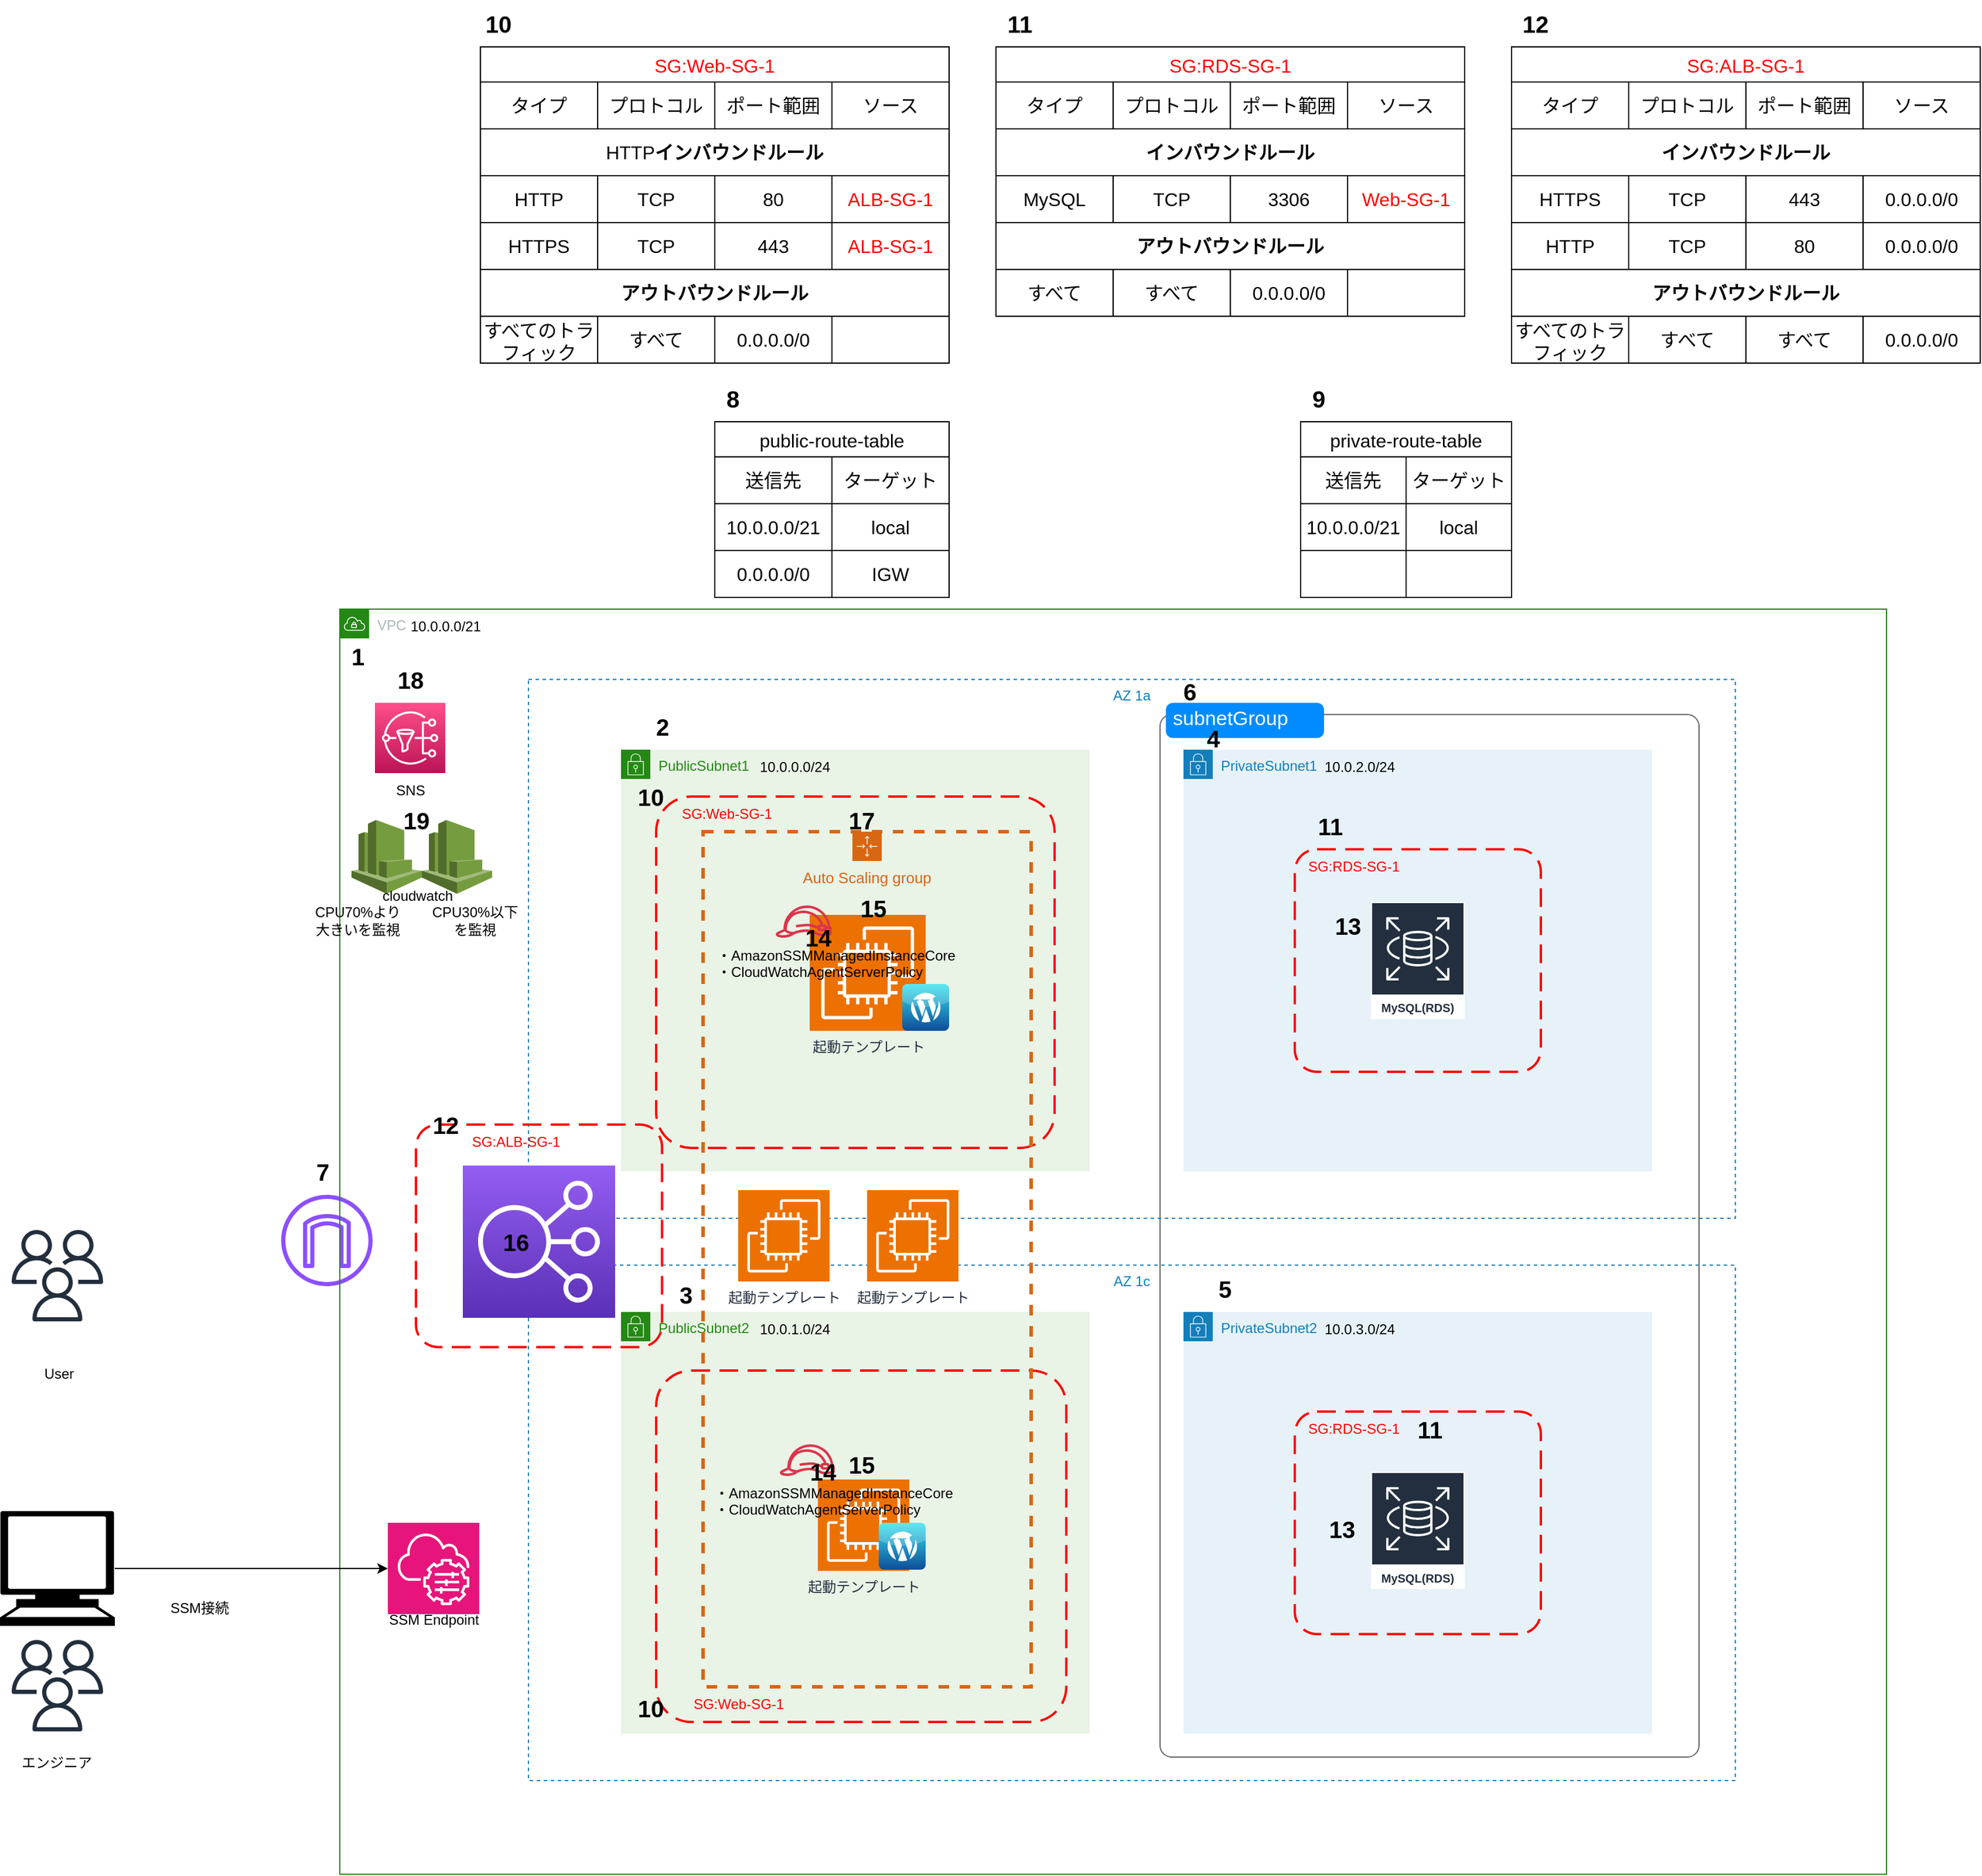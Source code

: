 <mxfile version="21.6.1" type="device">
  <diagram id="Ht1M8jgEwFfnCIfOTk4-" name="Page-1">
    <mxGraphModel dx="5065" dy="609" grid="1" gridSize="10" guides="1" tooltips="1" connect="1" arrows="1" fold="1" page="1" pageScale="1" pageWidth="1169" pageHeight="827" math="0" shadow="0">
      <root>
        <mxCell id="0" />
        <mxCell id="1" parent="0" />
        <mxCell id="4VGyJPfySQMAgbmH0Zgu-34" value="" style="sketch=0;outlineConnect=0;fontColor=#232F3E;gradientColor=none;fillColor=#232F3D;strokeColor=none;dashed=0;verticalLabelPosition=bottom;verticalAlign=top;align=center;html=1;fontSize=12;fontStyle=0;aspect=fixed;pointerEvents=1;shape=mxgraph.aws4.users;" parent="1" vertex="1">
          <mxGeometry x="-2640" y="1840" width="78" height="78" as="geometry" />
        </mxCell>
        <mxCell id="vTnjXQrWGi075O2zPj2b-12" value="public-route-table" style="shape=table;startSize=30;container=1;collapsible=0;childLayout=tableLayout;strokeColor=default;fontSize=16;" parent="1" vertex="1">
          <mxGeometry x="-2040" y="800" width="200" height="150" as="geometry" />
        </mxCell>
        <mxCell id="vTnjXQrWGi075O2zPj2b-13" value="" style="shape=tableRow;horizontal=0;startSize=0;swimlaneHead=0;swimlaneBody=0;strokeColor=inherit;top=0;left=0;bottom=0;right=0;collapsible=0;dropTarget=0;fillColor=none;points=[[0,0.5],[1,0.5]];portConstraint=eastwest;fontSize=16;" parent="vTnjXQrWGi075O2zPj2b-12" vertex="1">
          <mxGeometry y="30" width="200" height="40" as="geometry" />
        </mxCell>
        <mxCell id="vTnjXQrWGi075O2zPj2b-14" value="送信先" style="shape=partialRectangle;html=1;whiteSpace=wrap;connectable=0;strokeColor=inherit;overflow=hidden;fillColor=none;top=0;left=0;bottom=0;right=0;pointerEvents=1;fontSize=16;" parent="vTnjXQrWGi075O2zPj2b-13" vertex="1">
          <mxGeometry width="100" height="40" as="geometry">
            <mxRectangle width="100" height="40" as="alternateBounds" />
          </mxGeometry>
        </mxCell>
        <mxCell id="vTnjXQrWGi075O2zPj2b-15" value="ターゲット" style="shape=partialRectangle;html=1;whiteSpace=wrap;connectable=0;strokeColor=inherit;overflow=hidden;fillColor=none;top=0;left=0;bottom=0;right=0;pointerEvents=1;fontSize=16;" parent="vTnjXQrWGi075O2zPj2b-13" vertex="1">
          <mxGeometry x="100" width="100" height="40" as="geometry">
            <mxRectangle width="100" height="40" as="alternateBounds" />
          </mxGeometry>
        </mxCell>
        <mxCell id="vTnjXQrWGi075O2zPj2b-17" value="" style="shape=tableRow;horizontal=0;startSize=0;swimlaneHead=0;swimlaneBody=0;strokeColor=inherit;top=0;left=0;bottom=0;right=0;collapsible=0;dropTarget=0;fillColor=none;points=[[0,0.5],[1,0.5]];portConstraint=eastwest;fontSize=16;" parent="vTnjXQrWGi075O2zPj2b-12" vertex="1">
          <mxGeometry y="70" width="200" height="40" as="geometry" />
        </mxCell>
        <mxCell id="vTnjXQrWGi075O2zPj2b-18" value="10.0.0.0/21" style="shape=partialRectangle;html=1;whiteSpace=wrap;connectable=0;strokeColor=inherit;overflow=hidden;fillColor=none;top=0;left=0;bottom=0;right=0;pointerEvents=1;fontSize=16;" parent="vTnjXQrWGi075O2zPj2b-17" vertex="1">
          <mxGeometry width="100" height="40" as="geometry">
            <mxRectangle width="100" height="40" as="alternateBounds" />
          </mxGeometry>
        </mxCell>
        <mxCell id="vTnjXQrWGi075O2zPj2b-19" value="local" style="shape=partialRectangle;html=1;whiteSpace=wrap;connectable=0;strokeColor=inherit;overflow=hidden;fillColor=none;top=0;left=0;bottom=0;right=0;pointerEvents=1;fontSize=16;" parent="vTnjXQrWGi075O2zPj2b-17" vertex="1">
          <mxGeometry x="100" width="100" height="40" as="geometry">
            <mxRectangle width="100" height="40" as="alternateBounds" />
          </mxGeometry>
        </mxCell>
        <mxCell id="vTnjXQrWGi075O2zPj2b-21" value="" style="shape=tableRow;horizontal=0;startSize=0;swimlaneHead=0;swimlaneBody=0;strokeColor=inherit;top=0;left=0;bottom=0;right=0;collapsible=0;dropTarget=0;fillColor=none;points=[[0,0.5],[1,0.5]];portConstraint=eastwest;fontSize=16;" parent="vTnjXQrWGi075O2zPj2b-12" vertex="1">
          <mxGeometry y="110" width="200" height="40" as="geometry" />
        </mxCell>
        <mxCell id="vTnjXQrWGi075O2zPj2b-22" value="0.0.0.0/0" style="shape=partialRectangle;html=1;whiteSpace=wrap;connectable=0;strokeColor=inherit;overflow=hidden;fillColor=none;top=0;left=0;bottom=0;right=0;pointerEvents=1;fontSize=16;" parent="vTnjXQrWGi075O2zPj2b-21" vertex="1">
          <mxGeometry width="100" height="40" as="geometry">
            <mxRectangle width="100" height="40" as="alternateBounds" />
          </mxGeometry>
        </mxCell>
        <mxCell id="vTnjXQrWGi075O2zPj2b-23" value="IGW" style="shape=partialRectangle;html=1;whiteSpace=wrap;connectable=0;strokeColor=inherit;overflow=hidden;fillColor=none;top=0;left=0;bottom=0;right=0;pointerEvents=1;fontSize=16;" parent="vTnjXQrWGi075O2zPj2b-21" vertex="1">
          <mxGeometry x="100" width="100" height="40" as="geometry">
            <mxRectangle width="100" height="40" as="alternateBounds" />
          </mxGeometry>
        </mxCell>
        <mxCell id="vTnjXQrWGi075O2zPj2b-26" value="private-route-table" style="shape=table;startSize=30;container=1;collapsible=0;childLayout=tableLayout;strokeColor=default;fontSize=16;" parent="1" vertex="1">
          <mxGeometry x="-1540" y="800" width="180" height="150" as="geometry" />
        </mxCell>
        <mxCell id="vTnjXQrWGi075O2zPj2b-27" value="" style="shape=tableRow;horizontal=0;startSize=0;swimlaneHead=0;swimlaneBody=0;strokeColor=inherit;top=0;left=0;bottom=0;right=0;collapsible=0;dropTarget=0;fillColor=none;points=[[0,0.5],[1,0.5]];portConstraint=eastwest;fontSize=16;" parent="vTnjXQrWGi075O2zPj2b-26" vertex="1">
          <mxGeometry y="30" width="180" height="40" as="geometry" />
        </mxCell>
        <mxCell id="vTnjXQrWGi075O2zPj2b-28" value="送信先" style="shape=partialRectangle;html=1;whiteSpace=wrap;connectable=0;strokeColor=inherit;overflow=hidden;fillColor=none;top=0;left=0;bottom=0;right=0;pointerEvents=1;fontSize=16;" parent="vTnjXQrWGi075O2zPj2b-27" vertex="1">
          <mxGeometry width="90" height="40" as="geometry">
            <mxRectangle width="90" height="40" as="alternateBounds" />
          </mxGeometry>
        </mxCell>
        <mxCell id="vTnjXQrWGi075O2zPj2b-29" value="ターゲット" style="shape=partialRectangle;html=1;whiteSpace=wrap;connectable=0;strokeColor=inherit;overflow=hidden;fillColor=none;top=0;left=0;bottom=0;right=0;pointerEvents=1;fontSize=16;" parent="vTnjXQrWGi075O2zPj2b-27" vertex="1">
          <mxGeometry x="90" width="90" height="40" as="geometry">
            <mxRectangle width="90" height="40" as="alternateBounds" />
          </mxGeometry>
        </mxCell>
        <mxCell id="vTnjXQrWGi075O2zPj2b-30" value="" style="shape=tableRow;horizontal=0;startSize=0;swimlaneHead=0;swimlaneBody=0;strokeColor=inherit;top=0;left=0;bottom=0;right=0;collapsible=0;dropTarget=0;fillColor=none;points=[[0,0.5],[1,0.5]];portConstraint=eastwest;fontSize=16;" parent="vTnjXQrWGi075O2zPj2b-26" vertex="1">
          <mxGeometry y="70" width="180" height="40" as="geometry" />
        </mxCell>
        <mxCell id="vTnjXQrWGi075O2zPj2b-31" value="10.0.0.0/21" style="shape=partialRectangle;html=1;whiteSpace=wrap;connectable=0;strokeColor=inherit;overflow=hidden;fillColor=none;top=0;left=0;bottom=0;right=0;pointerEvents=1;fontSize=16;" parent="vTnjXQrWGi075O2zPj2b-30" vertex="1">
          <mxGeometry width="90" height="40" as="geometry">
            <mxRectangle width="90" height="40" as="alternateBounds" />
          </mxGeometry>
        </mxCell>
        <mxCell id="vTnjXQrWGi075O2zPj2b-32" value="local" style="shape=partialRectangle;html=1;whiteSpace=wrap;connectable=0;strokeColor=inherit;overflow=hidden;fillColor=none;top=0;left=0;bottom=0;right=0;pointerEvents=1;fontSize=16;" parent="vTnjXQrWGi075O2zPj2b-30" vertex="1">
          <mxGeometry x="90" width="90" height="40" as="geometry">
            <mxRectangle width="90" height="40" as="alternateBounds" />
          </mxGeometry>
        </mxCell>
        <mxCell id="vTnjXQrWGi075O2zPj2b-33" value="" style="shape=tableRow;horizontal=0;startSize=0;swimlaneHead=0;swimlaneBody=0;strokeColor=inherit;top=0;left=0;bottom=0;right=0;collapsible=0;dropTarget=0;fillColor=none;points=[[0,0.5],[1,0.5]];portConstraint=eastwest;fontSize=16;" parent="vTnjXQrWGi075O2zPj2b-26" vertex="1">
          <mxGeometry y="110" width="180" height="40" as="geometry" />
        </mxCell>
        <mxCell id="vTnjXQrWGi075O2zPj2b-34" value="" style="shape=partialRectangle;html=1;whiteSpace=wrap;connectable=0;strokeColor=inherit;overflow=hidden;fillColor=none;top=0;left=0;bottom=0;right=0;pointerEvents=1;fontSize=16;" parent="vTnjXQrWGi075O2zPj2b-33" vertex="1">
          <mxGeometry width="90" height="40" as="geometry">
            <mxRectangle width="90" height="40" as="alternateBounds" />
          </mxGeometry>
        </mxCell>
        <mxCell id="vTnjXQrWGi075O2zPj2b-35" value="" style="shape=partialRectangle;html=1;whiteSpace=wrap;connectable=0;strokeColor=inherit;overflow=hidden;fillColor=none;top=0;left=0;bottom=0;right=0;pointerEvents=1;fontSize=16;" parent="vTnjXQrWGi075O2zPj2b-33" vertex="1">
          <mxGeometry x="90" width="90" height="40" as="geometry">
            <mxRectangle width="90" height="40" as="alternateBounds" />
          </mxGeometry>
        </mxCell>
        <mxCell id="vTnjXQrWGi075O2zPj2b-36" value="" style="sketch=0;outlineConnect=0;fontColor=#232F3E;gradientColor=none;fillColor=#8C4FFF;strokeColor=none;dashed=0;verticalLabelPosition=bottom;verticalAlign=top;align=center;html=1;fontSize=12;fontStyle=0;aspect=fixed;pointerEvents=1;shape=mxgraph.aws4.internet_gateway;" parent="1" vertex="1">
          <mxGeometry x="-2410" y="1460" width="78" height="78" as="geometry" />
        </mxCell>
        <mxCell id="vTnjXQrWGi075O2zPj2b-39" value="AZ 1c" style="fillColor=none;strokeColor=#147EBA;dashed=1;verticalAlign=top;fontStyle=0;fontColor=#147EBA;whiteSpace=wrap;html=1;" parent="1" vertex="1">
          <mxGeometry x="-2199" y="1520" width="1030" height="440" as="geometry" />
        </mxCell>
        <mxCell id="vTnjXQrWGi075O2zPj2b-40" value="VPC" style="points=[[0,0],[0.25,0],[0.5,0],[0.75,0],[1,0],[1,0.25],[1,0.5],[1,0.75],[1,1],[0.75,1],[0.5,1],[0.25,1],[0,1],[0,0.75],[0,0.5],[0,0.25]];outlineConnect=0;gradientColor=none;html=1;whiteSpace=wrap;fontSize=12;fontStyle=0;container=1;pointerEvents=0;collapsible=0;recursiveResize=0;shape=mxgraph.aws4.group;grIcon=mxgraph.aws4.group_vpc;strokeColor=#248814;fillColor=none;verticalAlign=top;align=left;spacingLeft=30;fontColor=#AAB7B8;dashed=0;" parent="1" vertex="1">
          <mxGeometry x="-2360" y="960" width="1320" height="1080" as="geometry" />
        </mxCell>
        <mxCell id="vTnjXQrWGi075O2zPj2b-90" value="" style="shape=mxgraph.mockup.containers.marginRect;rectMarginTop=10;strokeColor=#666666;strokeWidth=1;dashed=0;rounded=1;arcSize=5;recursiveResize=0;html=1;whiteSpace=wrap;fillColor=none;" parent="vTnjXQrWGi075O2zPj2b-40" vertex="1">
          <mxGeometry x="700" y="80" width="460" height="900" as="geometry" />
        </mxCell>
        <mxCell id="vTnjXQrWGi075O2zPj2b-91" value="subnetGroup" style="shape=rect;strokeColor=none;fillColor=#008cff;strokeWidth=1;dashed=0;rounded=1;arcSize=20;fontColor=#ffffff;fontSize=17;spacing=2;spacingTop=-2;align=left;autosize=1;spacingLeft=4;resizeWidth=0;resizeHeight=0;perimeter=none;html=1;whiteSpace=wrap;" parent="vTnjXQrWGi075O2zPj2b-90" vertex="1">
          <mxGeometry x="5" width="135" height="30" as="geometry" />
        </mxCell>
        <mxCell id="d03zRdldUPs4wF0QZEyh-10" value="&lt;span style=&quot;font-size: 20px;&quot;&gt;&lt;b&gt;5&lt;/b&gt;&lt;/span&gt;" style="text;html=1;align=center;verticalAlign=middle;resizable=0;points=[];autosize=1;strokeColor=none;fillColor=none;" parent="vTnjXQrWGi075O2zPj2b-90" vertex="1">
          <mxGeometry x="40" y="480" width="30" height="40" as="geometry" />
        </mxCell>
        <mxCell id="vTnjXQrWGi075O2zPj2b-38" value="AZ 1a" style="fillColor=none;strokeColor=#147EBA;dashed=1;verticalAlign=top;fontStyle=0;fontColor=#147EBA;whiteSpace=wrap;html=1;" parent="vTnjXQrWGi075O2zPj2b-40" vertex="1">
          <mxGeometry x="161" y="60" width="1030" height="460" as="geometry" />
        </mxCell>
        <mxCell id="vTnjXQrWGi075O2zPj2b-42" value="10.0.0.0/21" style="text;html=1;align=center;verticalAlign=middle;resizable=0;points=[];autosize=1;strokeColor=none;fillColor=none;" parent="vTnjXQrWGi075O2zPj2b-40" vertex="1">
          <mxGeometry x="50" width="80" height="30" as="geometry" />
        </mxCell>
        <mxCell id="vTnjXQrWGi075O2zPj2b-43" value="PublicSubnet1" style="points=[[0,0],[0.25,0],[0.5,0],[0.75,0],[1,0],[1,0.25],[1,0.5],[1,0.75],[1,1],[0.75,1],[0.5,1],[0.25,1],[0,1],[0,0.75],[0,0.5],[0,0.25]];outlineConnect=0;gradientColor=none;html=1;whiteSpace=wrap;fontSize=12;fontStyle=0;container=1;pointerEvents=0;collapsible=0;recursiveResize=0;shape=mxgraph.aws4.group;grIcon=mxgraph.aws4.group_security_group;grStroke=0;strokeColor=#248814;fillColor=#E9F3E6;verticalAlign=top;align=left;spacingLeft=30;fontColor=#248814;dashed=0;" parent="vTnjXQrWGi075O2zPj2b-40" vertex="1">
          <mxGeometry x="240" y="120" width="400" height="360" as="geometry" />
        </mxCell>
        <mxCell id="vTnjXQrWGi075O2zPj2b-44" value="10.0.0.0/24" style="text;html=1;align=center;verticalAlign=middle;resizable=0;points=[];autosize=1;strokeColor=none;fillColor=none;" parent="vTnjXQrWGi075O2zPj2b-43" vertex="1">
          <mxGeometry x="108" width="80" height="30" as="geometry" />
        </mxCell>
        <mxCell id="vTnjXQrWGi075O2zPj2b-5" value="" style="rounded=1;arcSize=10;dashed=1;strokeColor=#ff0000;fillColor=none;gradientColor=none;dashPattern=8 4;strokeWidth=2;" parent="vTnjXQrWGi075O2zPj2b-43" vertex="1">
          <mxGeometry x="30" y="40" width="340" height="300" as="geometry" />
        </mxCell>
        <mxCell id="vTnjXQrWGi075O2zPj2b-2" value="起動テンプレート" style="sketch=0;points=[[0,0,0],[0.25,0,0],[0.5,0,0],[0.75,0,0],[1,0,0],[0,1,0],[0.25,1,0],[0.5,1,0],[0.75,1,0],[1,1,0],[0,0.25,0],[0,0.5,0],[0,0.75,0],[1,0.25,0],[1,0.5,0],[1,0.75,0]];outlineConnect=0;fontColor=#232F3E;fillColor=#ED7100;strokeColor=#ffffff;dashed=0;verticalLabelPosition=bottom;verticalAlign=top;align=center;html=1;fontSize=12;fontStyle=0;aspect=fixed;shape=mxgraph.aws4.resourceIcon;resIcon=mxgraph.aws4.ec2;" parent="vTnjXQrWGi075O2zPj2b-43" vertex="1">
          <mxGeometry x="161" y="141" width="99" height="99" as="geometry" />
        </mxCell>
        <mxCell id="vTnjXQrWGi075O2zPj2b-10" value="&lt;font color=&quot;#ff0000&quot;&gt;SG:Web-SG-1&lt;/font&gt;" style="text;html=1;align=center;verticalAlign=middle;resizable=0;points=[];autosize=1;strokeColor=none;fillColor=none;" parent="vTnjXQrWGi075O2zPj2b-43" vertex="1">
          <mxGeometry x="40.0" y="40" width="100" height="30" as="geometry" />
        </mxCell>
        <mxCell id="Y93FKO15v0cB7SbNKrHg-47" value="&lt;span style=&quot;font-size: 20px;&quot;&gt;&lt;b&gt;17&lt;/b&gt;&lt;/span&gt;" style="text;html=1;align=center;verticalAlign=middle;resizable=0;points=[];autosize=1;strokeColor=none;fillColor=none;" parent="vTnjXQrWGi075O2zPj2b-43" vertex="1">
          <mxGeometry x="180" y="40" width="50" height="40" as="geometry" />
        </mxCell>
        <mxCell id="ZiQ7q6RdoCmD8hB_Plbi-16" value="" style="group" parent="vTnjXQrWGi075O2zPj2b-43" vertex="1" connectable="0">
          <mxGeometry x="80" y="133" width="220" height="55" as="geometry" />
        </mxCell>
        <mxCell id="ZiQ7q6RdoCmD8hB_Plbi-12" value="" style="sketch=0;outlineConnect=0;fontColor=#232F3E;gradientColor=none;fillColor=#DD344C;strokeColor=none;dashed=0;verticalLabelPosition=bottom;verticalAlign=top;align=center;html=1;fontSize=12;fontStyle=0;aspect=fixed;pointerEvents=1;shape=mxgraph.aws4.role;" parent="ZiQ7q6RdoCmD8hB_Plbi-16" vertex="1">
          <mxGeometry x="51.575" width="48.75" height="27.5" as="geometry" />
        </mxCell>
        <mxCell id="ZiQ7q6RdoCmD8hB_Plbi-14" value="・AmazonSSMManagedInstanceCore&#xa;・CloudWatchAgentServerPolicy" style="text;whiteSpace=wrap;" parent="ZiQ7q6RdoCmD8hB_Plbi-16" vertex="1">
          <mxGeometry y="28.81" width="220" height="26.19" as="geometry" />
        </mxCell>
        <mxCell id="Y93FKO15v0cB7SbNKrHg-13" value="&lt;b style=&quot;border-color: var(--border-color); font-size: 20px;&quot;&gt;14&lt;/b&gt;" style="text;html=1;align=center;verticalAlign=middle;resizable=0;points=[];autosize=1;strokeColor=none;fillColor=none;" parent="ZiQ7q6RdoCmD8hB_Plbi-16" vertex="1">
          <mxGeometry x="62.637" y="6.548" width="50" height="40" as="geometry" />
        </mxCell>
        <mxCell id="Y93FKO15v0cB7SbNKrHg-30" value="&lt;span style=&quot;font-size: 20px;&quot;&gt;&lt;b&gt;15&lt;/b&gt;&lt;/span&gt;" style="text;html=1;align=center;verticalAlign=middle;resizable=0;points=[];autosize=1;strokeColor=none;fillColor=none;" parent="vTnjXQrWGi075O2zPj2b-43" vertex="1">
          <mxGeometry x="190" y="115" width="50" height="40" as="geometry" />
        </mxCell>
        <mxCell id="vTnjXQrWGi075O2zPj2b-8" value="" style="dashed=0;outlineConnect=0;html=1;align=center;labelPosition=center;verticalLabelPosition=bottom;verticalAlign=top;shape=mxgraph.webicons.wordpress;fillColor=#35E2EE;gradientColor=#0E4D99" parent="vTnjXQrWGi075O2zPj2b-43" vertex="1">
          <mxGeometry x="240" y="200" width="40" height="40" as="geometry" />
        </mxCell>
        <mxCell id="vTnjXQrWGi075O2zPj2b-47" value="PrivateSubnet1" style="points=[[0,0],[0.25,0],[0.5,0],[0.75,0],[1,0],[1,0.25],[1,0.5],[1,0.75],[1,1],[0.75,1],[0.5,1],[0.25,1],[0,1],[0,0.75],[0,0.5],[0,0.25]];outlineConnect=0;gradientColor=none;html=1;whiteSpace=wrap;fontSize=12;fontStyle=0;container=1;pointerEvents=0;collapsible=0;recursiveResize=0;shape=mxgraph.aws4.group;grIcon=mxgraph.aws4.group_security_group;grStroke=0;strokeColor=#147EBA;fillColor=#E6F2F8;verticalAlign=top;align=left;spacingLeft=30;fontColor=#147EBA;dashed=0;" parent="vTnjXQrWGi075O2zPj2b-40" vertex="1">
          <mxGeometry x="720" y="120" width="400" height="360" as="geometry" />
        </mxCell>
        <mxCell id="vTnjXQrWGi075O2zPj2b-48" value="10.0.2.0/24" style="text;html=1;align=center;verticalAlign=middle;resizable=0;points=[];autosize=1;strokeColor=none;fillColor=none;" parent="vTnjXQrWGi075O2zPj2b-47" vertex="1">
          <mxGeometry x="110" width="80" height="30" as="geometry" />
        </mxCell>
        <mxCell id="vTnjXQrWGi075O2zPj2b-4" value="" style="rounded=1;arcSize=10;dashed=1;strokeColor=#ff0000;fillColor=none;gradientColor=none;dashPattern=8 4;strokeWidth=2;" parent="vTnjXQrWGi075O2zPj2b-47" vertex="1">
          <mxGeometry x="95" y="85" width="210" height="190" as="geometry" />
        </mxCell>
        <mxCell id="vTnjXQrWGi075O2zPj2b-11" value="&lt;font color=&quot;#ff0000&quot;&gt;SG:RDS-SG-1&lt;/font&gt;" style="text;html=1;align=center;verticalAlign=middle;resizable=0;points=[];autosize=1;strokeColor=none;fillColor=none;" parent="vTnjXQrWGi075O2zPj2b-47" vertex="1">
          <mxGeometry x="95" y="85" width="100" height="30" as="geometry" />
        </mxCell>
        <mxCell id="vTnjXQrWGi075O2zPj2b-3" value="MySQL(RDS)" style="sketch=0;outlineConnect=0;fontColor=#232F3E;gradientColor=none;strokeColor=#ffffff;fillColor=#232F3E;dashed=0;verticalLabelPosition=middle;verticalAlign=bottom;align=center;html=1;whiteSpace=wrap;fontSize=10;fontStyle=1;spacing=3;shape=mxgraph.aws4.productIcon;prIcon=mxgraph.aws4.rds;" parent="vTnjXQrWGi075O2zPj2b-47" vertex="1">
          <mxGeometry x="160" y="130" width="80" height="100" as="geometry" />
        </mxCell>
        <mxCell id="Y93FKO15v0cB7SbNKrHg-3" value="&lt;span style=&quot;font-size: 20px;&quot;&gt;&lt;b&gt;11&lt;/b&gt;&lt;/span&gt;" style="text;html=1;align=center;verticalAlign=middle;resizable=0;points=[];autosize=1;strokeColor=none;fillColor=none;" parent="vTnjXQrWGi075O2zPj2b-47" vertex="1">
          <mxGeometry x="105" y="45" width="40" height="40" as="geometry" />
        </mxCell>
        <mxCell id="Y93FKO15v0cB7SbNKrHg-9" value="&lt;span style=&quot;font-size: 20px;&quot;&gt;&lt;b&gt;13&lt;/b&gt;&lt;/span&gt;" style="text;html=1;align=center;verticalAlign=middle;resizable=0;points=[];autosize=1;strokeColor=none;fillColor=none;" parent="vTnjXQrWGi075O2zPj2b-47" vertex="1">
          <mxGeometry x="115" y="130" width="50" height="40" as="geometry" />
        </mxCell>
        <mxCell id="vTnjXQrWGi075O2zPj2b-86" value="PrivateSubnet2" style="points=[[0,0],[0.25,0],[0.5,0],[0.75,0],[1,0],[1,0.25],[1,0.5],[1,0.75],[1,1],[0.75,1],[0.5,1],[0.25,1],[0,1],[0,0.75],[0,0.5],[0,0.25]];outlineConnect=0;gradientColor=none;html=1;whiteSpace=wrap;fontSize=12;fontStyle=0;container=1;pointerEvents=0;collapsible=0;recursiveResize=0;shape=mxgraph.aws4.group;grIcon=mxgraph.aws4.group_security_group;grStroke=0;strokeColor=#147EBA;fillColor=#E6F2F8;verticalAlign=top;align=left;spacingLeft=30;fontColor=#147EBA;dashed=0;" parent="vTnjXQrWGi075O2zPj2b-40" vertex="1">
          <mxGeometry x="720" y="600" width="400" height="360" as="geometry" />
        </mxCell>
        <mxCell id="YejeAtmr7S_kk8jsVm7m-46" value="" style="rounded=1;arcSize=10;dashed=1;strokeColor=#ff0000;fillColor=none;gradientColor=none;dashPattern=8 4;strokeWidth=2;" parent="vTnjXQrWGi075O2zPj2b-86" vertex="1">
          <mxGeometry x="95" y="85" width="210" height="190" as="geometry" />
        </mxCell>
        <mxCell id="YejeAtmr7S_kk8jsVm7m-47" value="MySQL(RDS)" style="sketch=0;outlineConnect=0;fontColor=#232F3E;gradientColor=none;strokeColor=#ffffff;fillColor=#232F3E;dashed=0;verticalLabelPosition=middle;verticalAlign=bottom;align=center;html=1;whiteSpace=wrap;fontSize=10;fontStyle=1;spacing=3;shape=mxgraph.aws4.productIcon;prIcon=mxgraph.aws4.rds;" parent="vTnjXQrWGi075O2zPj2b-86" vertex="1">
          <mxGeometry x="160" y="136.5" width="80" height="100" as="geometry" />
        </mxCell>
        <mxCell id="YejeAtmr7S_kk8jsVm7m-48" value="&lt;font color=&quot;#ff0000&quot;&gt;SG:RDS-SG-1&lt;/font&gt;" style="text;html=1;align=center;verticalAlign=middle;resizable=0;points=[];autosize=1;strokeColor=none;fillColor=none;" parent="vTnjXQrWGi075O2zPj2b-86" vertex="1">
          <mxGeometry x="95" y="85" width="100" height="30" as="geometry" />
        </mxCell>
        <mxCell id="Y93FKO15v0cB7SbNKrHg-12" value="&lt;span style=&quot;font-size: 20px;&quot;&gt;&lt;b&gt;13&lt;/b&gt;&lt;/span&gt;" style="text;html=1;align=center;verticalAlign=middle;resizable=0;points=[];autosize=1;strokeColor=none;fillColor=none;" parent="vTnjXQrWGi075O2zPj2b-86" vertex="1">
          <mxGeometry x="110" y="165" width="50" height="40" as="geometry" />
        </mxCell>
        <mxCell id="Y93FKO15v0cB7SbNKrHg-11" value="&lt;span style=&quot;font-size: 20px;&quot;&gt;&lt;b&gt;11&lt;/b&gt;&lt;/span&gt;" style="text;html=1;align=center;verticalAlign=middle;resizable=0;points=[];autosize=1;strokeColor=none;fillColor=none;" parent="vTnjXQrWGi075O2zPj2b-86" vertex="1">
          <mxGeometry x="190" y="80" width="40" height="40" as="geometry" />
        </mxCell>
        <mxCell id="vTnjXQrWGi075O2zPj2b-87" value="PublicSubnet2" style="points=[[0,0],[0.25,0],[0.5,0],[0.75,0],[1,0],[1,0.25],[1,0.5],[1,0.75],[1,1],[0.75,1],[0.5,1],[0.25,1],[0,1],[0,0.75],[0,0.5],[0,0.25]];outlineConnect=0;gradientColor=none;html=1;whiteSpace=wrap;fontSize=12;fontStyle=0;container=1;pointerEvents=0;collapsible=0;recursiveResize=0;shape=mxgraph.aws4.group;grIcon=mxgraph.aws4.group_security_group;grStroke=0;strokeColor=#248814;fillColor=#E9F3E6;verticalAlign=top;align=left;spacingLeft=30;fontColor=#248814;dashed=0;" parent="vTnjXQrWGi075O2zPj2b-40" vertex="1">
          <mxGeometry x="240" y="600" width="400" height="360" as="geometry" />
        </mxCell>
        <mxCell id="vTnjXQrWGi075O2zPj2b-88" value="10.0.1.0/24" style="text;html=1;align=center;verticalAlign=middle;resizable=0;points=[];autosize=1;strokeColor=none;fillColor=none;" parent="vTnjXQrWGi075O2zPj2b-87" vertex="1">
          <mxGeometry x="108" width="80" height="30" as="geometry" />
        </mxCell>
        <mxCell id="YejeAtmr7S_kk8jsVm7m-37" value="" style="rounded=1;arcSize=10;dashed=1;strokeColor=#ff0000;fillColor=none;gradientColor=none;dashPattern=8 4;strokeWidth=2;" parent="vTnjXQrWGi075O2zPj2b-87" vertex="1">
          <mxGeometry x="30" y="50" width="350" height="300" as="geometry" />
        </mxCell>
        <mxCell id="YejeAtmr7S_kk8jsVm7m-38" value="&lt;font color=&quot;#ff0000&quot;&gt;SG:Web-SG-1&lt;/font&gt;" style="text;html=1;align=center;verticalAlign=middle;resizable=0;points=[];autosize=1;strokeColor=none;fillColor=none;" parent="vTnjXQrWGi075O2zPj2b-87" vertex="1">
          <mxGeometry x="50" y="320" width="100" height="30" as="geometry" />
        </mxCell>
        <mxCell id="YejeAtmr7S_kk8jsVm7m-40" value="起動テンプレート" style="sketch=0;points=[[0,0,0],[0.25,0,0],[0.5,0,0],[0.75,0,0],[1,0,0],[0,1,0],[0.25,1,0],[0.5,1,0],[0.75,1,0],[1,1,0],[0,0.25,0],[0,0.5,0],[0,0.75,0],[1,0.25,0],[1,0.5,0],[1,0.75,0]];outlineConnect=0;fontColor=#232F3E;fillColor=#ED7100;strokeColor=#ffffff;dashed=0;verticalLabelPosition=bottom;verticalAlign=top;align=center;html=1;fontSize=12;fontStyle=0;aspect=fixed;shape=mxgraph.aws4.resourceIcon;resIcon=mxgraph.aws4.ec2;" parent="vTnjXQrWGi075O2zPj2b-87" vertex="1">
          <mxGeometry x="168" y="143" width="78" height="78" as="geometry" />
        </mxCell>
        <mxCell id="YejeAtmr7S_kk8jsVm7m-41" value="" style="dashed=0;outlineConnect=0;html=1;align=center;labelPosition=center;verticalLabelPosition=bottom;verticalAlign=top;shape=mxgraph.webicons.wordpress;fillColor=#35E2EE;gradientColor=#0E4D99" parent="vTnjXQrWGi075O2zPj2b-87" vertex="1">
          <mxGeometry x="220" y="180" width="40" height="40" as="geometry" />
        </mxCell>
        <mxCell id="ZOmt6LfAqQcuGZeTLf46-1" value="" style="rounded=1;arcSize=10;dashed=1;strokeColor=#ff0000;fillColor=none;gradientColor=none;dashPattern=8 4;strokeWidth=2;" parent="vTnjXQrWGi075O2zPj2b-40" vertex="1">
          <mxGeometry x="65" y="440" width="210" height="190" as="geometry" />
        </mxCell>
        <mxCell id="d03zRdldUPs4wF0QZEyh-1" value="&lt;font style=&quot;font-size: 20px;&quot;&gt;&lt;b&gt;1&lt;/b&gt;&lt;/font&gt;" style="text;html=1;align=center;verticalAlign=middle;resizable=0;points=[];autosize=1;strokeColor=none;fillColor=none;" parent="vTnjXQrWGi075O2zPj2b-40" vertex="1">
          <mxGeometry y="20" width="30" height="40" as="geometry" />
        </mxCell>
        <mxCell id="d03zRdldUPs4wF0QZEyh-8" value="&lt;span style=&quot;font-size: 20px;&quot;&gt;&lt;b&gt;2&lt;/b&gt;&lt;/span&gt;" style="text;html=1;align=center;verticalAlign=middle;resizable=0;points=[];autosize=1;strokeColor=none;fillColor=none;" parent="vTnjXQrWGi075O2zPj2b-40" vertex="1">
          <mxGeometry x="260" y="80" width="30" height="40" as="geometry" />
        </mxCell>
        <mxCell id="d03zRdldUPs4wF0QZEyh-11" value="&lt;span style=&quot;font-size: 20px;&quot;&gt;&lt;b&gt;4&lt;/b&gt;&lt;/span&gt;" style="text;html=1;align=center;verticalAlign=middle;resizable=0;points=[];autosize=1;strokeColor=none;fillColor=none;" parent="vTnjXQrWGi075O2zPj2b-40" vertex="1">
          <mxGeometry x="730" y="90" width="30" height="40" as="geometry" />
        </mxCell>
        <mxCell id="YejeAtmr7S_kk8jsVm7m-5" value="&lt;span style=&quot;font-size: 20px;&quot;&gt;&lt;b&gt;10&lt;/b&gt;&lt;/span&gt;" style="text;html=1;align=center;verticalAlign=middle;resizable=0;points=[];autosize=1;strokeColor=none;fillColor=none;" parent="vTnjXQrWGi075O2zPj2b-40" vertex="1">
          <mxGeometry x="240" y="140" width="50" height="40" as="geometry" />
        </mxCell>
        <mxCell id="YejeAtmr7S_kk8jsVm7m-7" value="&lt;span style=&quot;font-size: 20px;&quot;&gt;&lt;b&gt;6&lt;/b&gt;&lt;/span&gt;" style="text;html=1;align=center;verticalAlign=middle;resizable=0;points=[];autosize=1;strokeColor=none;fillColor=none;" parent="vTnjXQrWGi075O2zPj2b-40" vertex="1">
          <mxGeometry x="710" y="50" width="30" height="40" as="geometry" />
        </mxCell>
        <mxCell id="YejeAtmr7S_kk8jsVm7m-44" value="" style="sketch=0;points=[[0,0,0],[0.25,0,0],[0.5,0,0],[0.75,0,0],[1,0,0],[0,1,0],[0.25,1,0],[0.5,1,0],[0.75,1,0],[1,1,0],[0,0.25,0],[0,0.5,0],[0,0.75,0],[1,0.25,0],[1,0.5,0],[1,0.75,0]];outlineConnect=0;fontColor=#232F3E;gradientColor=#945DF2;gradientDirection=north;fillColor=#5A30B5;strokeColor=#ffffff;dashed=0;verticalLabelPosition=bottom;verticalAlign=top;align=center;html=1;fontSize=12;fontStyle=0;aspect=fixed;shape=mxgraph.aws4.resourceIcon;resIcon=mxgraph.aws4.elastic_load_balancing;" parent="vTnjXQrWGi075O2zPj2b-40" vertex="1">
          <mxGeometry x="105" y="475" width="130" height="130" as="geometry" />
        </mxCell>
        <mxCell id="ZOmt6LfAqQcuGZeTLf46-2" value="&lt;font color=&quot;#ff0000&quot;&gt;SG:ALB-SG-1&lt;/font&gt;" style="text;html=1;align=center;verticalAlign=middle;resizable=0;points=[];autosize=1;strokeColor=none;fillColor=none;" parent="vTnjXQrWGi075O2zPj2b-40" vertex="1">
          <mxGeometry x="100" y="440" width="100" height="30" as="geometry" />
        </mxCell>
        <mxCell id="ZiQ7q6RdoCmD8hB_Plbi-11" value="" style="sketch=0;points=[[0,0,0],[0.25,0,0],[0.5,0,0],[0.75,0,0],[1,0,0],[0,1,0],[0.25,1,0],[0.5,1,0],[0.75,1,0],[1,1,0],[0,0.25,0],[0,0.5,0],[0,0.75,0],[1,0.25,0],[1,0.5,0],[1,0.75,0]];points=[[0,0,0],[0.25,0,0],[0.5,0,0],[0.75,0,0],[1,0,0],[0,1,0],[0.25,1,0],[0.5,1,0],[0.75,1,0],[1,1,0],[0,0.25,0],[0,0.5,0],[0,0.75,0],[1,0.25,0],[1,0.5,0],[1,0.75,0]];outlineConnect=0;fontColor=#232F3E;fillColor=#E7157B;strokeColor=#ffffff;dashed=0;verticalLabelPosition=bottom;verticalAlign=top;align=center;html=1;fontSize=12;fontStyle=0;aspect=fixed;shape=mxgraph.aws4.resourceIcon;resIcon=mxgraph.aws4.systems_manager;" parent="vTnjXQrWGi075O2zPj2b-40" vertex="1">
          <mxGeometry x="41" y="780" width="78" height="78" as="geometry" />
        </mxCell>
        <mxCell id="ZiQ7q6RdoCmD8hB_Plbi-23" value="SSM Endpoint" style="text;html=1;align=center;verticalAlign=middle;resizable=0;points=[];autosize=1;strokeColor=none;fillColor=none;" parent="vTnjXQrWGi075O2zPj2b-40" vertex="1">
          <mxGeometry x="30" y="848" width="100" height="30" as="geometry" />
        </mxCell>
        <mxCell id="Y93FKO15v0cB7SbNKrHg-8" value="&lt;span style=&quot;font-size: 20px;&quot;&gt;&lt;b&gt;12&lt;/b&gt;&lt;/span&gt;" style="text;html=1;align=center;verticalAlign=middle;resizable=0;points=[];autosize=1;strokeColor=none;fillColor=none;" parent="vTnjXQrWGi075O2zPj2b-40" vertex="1">
          <mxGeometry x="65" y="420" width="50" height="40" as="geometry" />
        </mxCell>
        <mxCell id="Y93FKO15v0cB7SbNKrHg-27" style="edgeStyle=orthogonalEdgeStyle;rounded=0;orthogonalLoop=1;jettySize=auto;html=1;exitX=0.5;exitY=1;exitDx=0;exitDy=0;" parent="vTnjXQrWGi075O2zPj2b-40" edge="1">
          <mxGeometry relative="1" as="geometry">
            <mxPoint x="445" y="920.0" as="sourcePoint" />
            <mxPoint x="445" y="920.0" as="targetPoint" />
          </mxGeometry>
        </mxCell>
        <mxCell id="d03zRdldUPs4wF0QZEyh-9" value="&lt;span style=&quot;font-size: 20px;&quot;&gt;&lt;b&gt;3&lt;/b&gt;&lt;/span&gt;" style="text;html=1;align=center;verticalAlign=middle;resizable=0;points=[];autosize=1;strokeColor=none;fillColor=none;" parent="vTnjXQrWGi075O2zPj2b-40" vertex="1">
          <mxGeometry x="280" y="565" width="30" height="40" as="geometry" />
        </mxCell>
        <mxCell id="Y93FKO15v0cB7SbNKrHg-31" value="起動テンプレート" style="sketch=0;points=[[0,0,0],[0.25,0,0],[0.5,0,0],[0.75,0,0],[1,0,0],[0,1,0],[0.25,1,0],[0.5,1,0],[0.75,1,0],[1,1,0],[0,0.25,0],[0,0.5,0],[0,0.75,0],[1,0.25,0],[1,0.5,0],[1,0.75,0]];outlineConnect=0;fontColor=#232F3E;fillColor=#ED7100;strokeColor=#ffffff;dashed=0;verticalLabelPosition=bottom;verticalAlign=top;align=center;html=1;fontSize=12;fontStyle=0;aspect=fixed;shape=mxgraph.aws4.resourceIcon;resIcon=mxgraph.aws4.ec2;" parent="vTnjXQrWGi075O2zPj2b-40" vertex="1">
          <mxGeometry x="340" y="496" width="78" height="78" as="geometry" />
        </mxCell>
        <mxCell id="Y93FKO15v0cB7SbNKrHg-32" value="起動テンプレート" style="sketch=0;points=[[0,0,0],[0.25,0,0],[0.5,0,0],[0.75,0,0],[1,0,0],[0,1,0],[0.25,1,0],[0.5,1,0],[0.75,1,0],[1,1,0],[0,0.25,0],[0,0.5,0],[0,0.75,0],[1,0.25,0],[1,0.5,0],[1,0.75,0]];outlineConnect=0;fontColor=#232F3E;fillColor=#ED7100;strokeColor=#ffffff;dashed=0;verticalLabelPosition=bottom;verticalAlign=top;align=center;html=1;fontSize=12;fontStyle=0;aspect=fixed;shape=mxgraph.aws4.resourceIcon;resIcon=mxgraph.aws4.ec2;" parent="vTnjXQrWGi075O2zPj2b-40" vertex="1">
          <mxGeometry x="450" y="496" width="78" height="78" as="geometry" />
        </mxCell>
        <mxCell id="Y93FKO15v0cB7SbNKrHg-33" value="&lt;span style=&quot;font-size: 20px;&quot;&gt;&lt;b&gt;16&lt;/b&gt;&lt;/span&gt;" style="text;html=1;align=center;verticalAlign=middle;resizable=0;points=[];autosize=1;strokeColor=none;fillColor=none;" parent="vTnjXQrWGi075O2zPj2b-40" vertex="1">
          <mxGeometry x="125" y="520" width="50" height="40" as="geometry" />
        </mxCell>
        <mxCell id="Y93FKO15v0cB7SbNKrHg-42" value="&lt;font style=&quot;font-size: 13px;&quot;&gt;Auto Scaling group&lt;/font&gt;" style="points=[[0,0],[0.25,0],[0.5,0],[0.75,0],[1,0],[1,0.25],[1,0.5],[1,0.75],[1,1],[0.75,1],[0.5,1],[0.25,1],[0,1],[0,0.75],[0,0.5],[0,0.25]];outlineConnect=0;gradientColor=none;html=1;whiteSpace=wrap;fontSize=12;fontStyle=0;container=1;pointerEvents=0;collapsible=0;recursiveResize=0;shape=mxgraph.aws4.groupCenter;grIcon=mxgraph.aws4.group_auto_scaling_group;grStroke=1;strokeColor=#D86613;fillColor=none;verticalAlign=top;align=center;fontColor=#D86613;dashed=1;spacingTop=25;strokeWidth=3;" parent="vTnjXQrWGi075O2zPj2b-40" vertex="1">
          <mxGeometry x="310" y="190" width="280" height="730" as="geometry" />
        </mxCell>
        <mxCell id="Y93FKO15v0cB7SbNKrHg-38" value="&lt;span style=&quot;font-size: 20px;&quot;&gt;&lt;b&gt;15&lt;/b&gt;&lt;/span&gt;" style="text;html=1;align=center;verticalAlign=middle;resizable=0;points=[];autosize=1;strokeColor=none;fillColor=none;" parent="Y93FKO15v0cB7SbNKrHg-42" vertex="1">
          <mxGeometry x="110" y="520" width="50" height="40" as="geometry" />
        </mxCell>
        <mxCell id="ZiQ7q6RdoCmD8hB_Plbi-18" value="" style="group" parent="Y93FKO15v0cB7SbNKrHg-42" vertex="1" connectable="0">
          <mxGeometry x="-7.0" y="510" width="218" height="84" as="geometry" />
        </mxCell>
        <mxCell id="ZiQ7q6RdoCmD8hB_Plbi-19" value="" style="group" parent="ZiQ7q6RdoCmD8hB_Plbi-18" vertex="1" connectable="0">
          <mxGeometry x="15" y="13" width="210" height="54" as="geometry" />
        </mxCell>
        <mxCell id="ZiQ7q6RdoCmD8hB_Plbi-20" value="" style="sketch=0;outlineConnect=0;fontColor=#232F3E;gradientColor=none;fillColor=#DD344C;strokeColor=none;dashed=0;verticalLabelPosition=bottom;verticalAlign=top;align=center;html=1;fontSize=12;fontStyle=0;aspect=fixed;pointerEvents=1;shape=mxgraph.aws4.role;" parent="ZiQ7q6RdoCmD8hB_Plbi-19" vertex="1">
          <mxGeometry x="57.004" width="47.864" height="27.0" as="geometry" />
        </mxCell>
        <mxCell id="ZiQ7q6RdoCmD8hB_Plbi-21" value="・AmazonSSMManagedInstanceCore&#xa;・CloudWatchAgentServerPolicy" style="text;whiteSpace=wrap;" parent="ZiQ7q6RdoCmD8hB_Plbi-19" vertex="1">
          <mxGeometry y="28.286" width="210" height="25.714" as="geometry" />
        </mxCell>
        <mxCell id="Y93FKO15v0cB7SbNKrHg-14" value="&lt;span style=&quot;font-size: 20px;&quot;&gt;&lt;b&gt;14&lt;/b&gt;&lt;/span&gt;" style="text;html=1;align=center;verticalAlign=middle;resizable=0;points=[];autosize=1;strokeColor=none;fillColor=none;" parent="ZiQ7q6RdoCmD8hB_Plbi-19" vertex="1">
          <mxGeometry x="69.23" y="2.571" width="50" height="40" as="geometry" />
        </mxCell>
        <mxCell id="MvhrUHlp49Dxd3qCZWPp-1" value="" style="sketch=0;points=[[0,0,0],[0.25,0,0],[0.5,0,0],[0.75,0,0],[1,0,0],[0,1,0],[0.25,1,0],[0.5,1,0],[0.75,1,0],[1,1,0],[0,0.25,0],[0,0.5,0],[0,0.75,0],[1,0.25,0],[1,0.5,0],[1,0.75,0]];outlineConnect=0;fontColor=#232F3E;gradientColor=#FF4F8B;gradientDirection=north;fillColor=#BC1356;strokeColor=#ffffff;dashed=0;verticalLabelPosition=bottom;verticalAlign=top;align=center;html=1;fontSize=12;fontStyle=0;aspect=fixed;shape=mxgraph.aws4.resourceIcon;resIcon=mxgraph.aws4.sns;" vertex="1" parent="vTnjXQrWGi075O2zPj2b-40">
          <mxGeometry x="30" y="80" width="60" height="60" as="geometry" />
        </mxCell>
        <mxCell id="MvhrUHlp49Dxd3qCZWPp-2" value="SNS" style="text;html=1;align=center;verticalAlign=middle;resizable=0;points=[];autosize=1;strokeColor=none;fillColor=none;" vertex="1" parent="vTnjXQrWGi075O2zPj2b-40">
          <mxGeometry x="35" y="140" width="50" height="30" as="geometry" />
        </mxCell>
        <mxCell id="MvhrUHlp49Dxd3qCZWPp-4" value="" style="outlineConnect=0;dashed=0;verticalLabelPosition=bottom;verticalAlign=top;align=center;html=1;shape=mxgraph.aws3.cloudwatch;fillColor=#759C3E;gradientColor=none;" vertex="1" parent="vTnjXQrWGi075O2zPj2b-40">
          <mxGeometry x="10" y="180" width="60" height="63" as="geometry" />
        </mxCell>
        <mxCell id="MvhrUHlp49Dxd3qCZWPp-5" value="" style="outlineConnect=0;dashed=0;verticalLabelPosition=bottom;verticalAlign=top;align=center;html=1;shape=mxgraph.aws3.cloudwatch;fillColor=#759C3E;gradientColor=none;" vertex="1" parent="vTnjXQrWGi075O2zPj2b-40">
          <mxGeometry x="70" y="180" width="60" height="63" as="geometry" />
        </mxCell>
        <mxCell id="MvhrUHlp49Dxd3qCZWPp-6" value="cloudwatch" style="text;html=1;align=center;verticalAlign=middle;resizable=0;points=[];autosize=1;strokeColor=none;fillColor=none;" vertex="1" parent="vTnjXQrWGi075O2zPj2b-40">
          <mxGeometry x="26" y="230" width="80" height="30" as="geometry" />
        </mxCell>
        <mxCell id="MvhrUHlp49Dxd3qCZWPp-7" value="CPU70%より&lt;br&gt;大きいを監視" style="text;html=1;align=center;verticalAlign=middle;resizable=0;points=[];autosize=1;strokeColor=none;fillColor=none;" vertex="1" parent="vTnjXQrWGi075O2zPj2b-40">
          <mxGeometry x="-35" y="246" width="100" height="40" as="geometry" />
        </mxCell>
        <mxCell id="MvhrUHlp49Dxd3qCZWPp-8" value="CPU30%以下&lt;br&gt;を監視" style="text;html=1;align=center;verticalAlign=middle;resizable=0;points=[];autosize=1;strokeColor=none;fillColor=none;" vertex="1" parent="vTnjXQrWGi075O2zPj2b-40">
          <mxGeometry x="65" y="246" width="100" height="40" as="geometry" />
        </mxCell>
        <mxCell id="MvhrUHlp49Dxd3qCZWPp-9" value="&lt;span style=&quot;font-size: 20px;&quot;&gt;&lt;b&gt;18&lt;/b&gt;&lt;/span&gt;" style="text;html=1;align=center;verticalAlign=middle;resizable=0;points=[];autosize=1;strokeColor=none;fillColor=none;" vertex="1" parent="vTnjXQrWGi075O2zPj2b-40">
          <mxGeometry x="35" y="40" width="50" height="40" as="geometry" />
        </mxCell>
        <mxCell id="MvhrUHlp49Dxd3qCZWPp-10" value="&lt;span style=&quot;font-size: 20px;&quot;&gt;&lt;b&gt;19&lt;/b&gt;&lt;/span&gt;" style="text;html=1;align=center;verticalAlign=middle;resizable=0;points=[];autosize=1;strokeColor=none;fillColor=none;" vertex="1" parent="vTnjXQrWGi075O2zPj2b-40">
          <mxGeometry x="40" y="160" width="50" height="40" as="geometry" />
        </mxCell>
        <mxCell id="ZiQ7q6RdoCmD8hB_Plbi-26" style="edgeStyle=orthogonalEdgeStyle;rounded=0;orthogonalLoop=1;jettySize=auto;html=1;" parent="1" source="vTnjXQrWGi075O2zPj2b-41" target="ZiQ7q6RdoCmD8hB_Plbi-11" edge="1">
          <mxGeometry relative="1" as="geometry" />
        </mxCell>
        <mxCell id="vTnjXQrWGi075O2zPj2b-41" value="" style="shape=mxgraph.signs.tech.computer;html=1;pointerEvents=1;fillColor=#000000;strokeColor=none;verticalLabelPosition=bottom;verticalAlign=top;align=center;" parent="1" vertex="1">
          <mxGeometry x="-2650" y="1730" width="98" height="98" as="geometry" />
        </mxCell>
        <mxCell id="vTnjXQrWGi075O2zPj2b-49" value="SG:Web-SG-1" style="shape=table;startSize=30;container=1;collapsible=0;childLayout=tableLayout;strokeColor=default;fontSize=16;fontColor=#FF0000;" parent="1" vertex="1">
          <mxGeometry x="-2240" y="480" width="400" height="270" as="geometry" />
        </mxCell>
        <mxCell id="vTnjXQrWGi075O2zPj2b-50" value="" style="shape=tableRow;horizontal=0;startSize=0;swimlaneHead=0;swimlaneBody=0;strokeColor=inherit;top=0;left=0;bottom=0;right=0;collapsible=0;dropTarget=0;fillColor=none;points=[[0,0.5],[1,0.5]];portConstraint=eastwest;fontSize=16;" parent="vTnjXQrWGi075O2zPj2b-49" vertex="1">
          <mxGeometry y="30" width="400" height="40" as="geometry" />
        </mxCell>
        <mxCell id="vTnjXQrWGi075O2zPj2b-51" value="タイプ" style="shape=partialRectangle;html=1;whiteSpace=wrap;connectable=0;strokeColor=inherit;overflow=hidden;fillColor=none;top=0;left=0;bottom=0;right=0;pointerEvents=1;fontSize=16;" parent="vTnjXQrWGi075O2zPj2b-50" vertex="1">
          <mxGeometry width="100" height="40" as="geometry">
            <mxRectangle width="100" height="40" as="alternateBounds" />
          </mxGeometry>
        </mxCell>
        <mxCell id="vTnjXQrWGi075O2zPj2b-52" value="プロトコル" style="shape=partialRectangle;html=1;whiteSpace=wrap;connectable=0;strokeColor=inherit;overflow=hidden;fillColor=none;top=0;left=0;bottom=0;right=0;pointerEvents=1;fontSize=16;" parent="vTnjXQrWGi075O2zPj2b-50" vertex="1">
          <mxGeometry x="100" width="100" height="40" as="geometry">
            <mxRectangle width="100" height="40" as="alternateBounds" />
          </mxGeometry>
        </mxCell>
        <mxCell id="vTnjXQrWGi075O2zPj2b-59" value="ポート範囲" style="shape=partialRectangle;html=1;whiteSpace=wrap;connectable=0;strokeColor=inherit;overflow=hidden;fillColor=none;top=0;left=0;bottom=0;right=0;pointerEvents=1;fontSize=16;" parent="vTnjXQrWGi075O2zPj2b-50" vertex="1">
          <mxGeometry x="200" width="100" height="40" as="geometry">
            <mxRectangle width="100" height="40" as="alternateBounds" />
          </mxGeometry>
        </mxCell>
        <mxCell id="vTnjXQrWGi075O2zPj2b-114" value="ソース" style="shape=partialRectangle;html=1;whiteSpace=wrap;connectable=0;strokeColor=inherit;overflow=hidden;fillColor=none;top=0;left=0;bottom=0;right=0;pointerEvents=1;fontSize=16;" parent="vTnjXQrWGi075O2zPj2b-50" vertex="1">
          <mxGeometry x="300" width="100" height="40" as="geometry">
            <mxRectangle width="100" height="40" as="alternateBounds" />
          </mxGeometry>
        </mxCell>
        <mxCell id="vTnjXQrWGi075O2zPj2b-78" style="shape=tableRow;horizontal=0;startSize=0;swimlaneHead=0;swimlaneBody=0;strokeColor=inherit;top=0;left=0;bottom=0;right=0;collapsible=0;dropTarget=0;fillColor=none;points=[[0,0.5],[1,0.5]];portConstraint=eastwest;fontSize=16;" parent="vTnjXQrWGi075O2zPj2b-49" vertex="1">
          <mxGeometry y="70" width="400" height="40" as="geometry" />
        </mxCell>
        <mxCell id="vTnjXQrWGi075O2zPj2b-79" value="HTTP&lt;b&gt;インバウンドルール&lt;/b&gt;" style="shape=partialRectangle;html=1;whiteSpace=wrap;connectable=0;strokeColor=inherit;overflow=hidden;fillColor=none;top=0;left=0;bottom=0;right=0;pointerEvents=1;fontSize=16;rowspan=1;colspan=4;" parent="vTnjXQrWGi075O2zPj2b-78" vertex="1">
          <mxGeometry width="400" height="40" as="geometry">
            <mxRectangle width="100" height="40" as="alternateBounds" />
          </mxGeometry>
        </mxCell>
        <mxCell id="vTnjXQrWGi075O2zPj2b-80" value="" style="shape=partialRectangle;html=1;whiteSpace=wrap;connectable=0;strokeColor=inherit;overflow=hidden;fillColor=none;top=0;left=0;bottom=0;right=0;pointerEvents=1;fontSize=16;" parent="vTnjXQrWGi075O2zPj2b-78" vertex="1" visible="0">
          <mxGeometry x="100" width="100" height="40" as="geometry">
            <mxRectangle width="100" height="40" as="alternateBounds" />
          </mxGeometry>
        </mxCell>
        <mxCell id="vTnjXQrWGi075O2zPj2b-81" value="" style="shape=partialRectangle;html=1;whiteSpace=wrap;connectable=0;strokeColor=inherit;overflow=hidden;fillColor=none;top=0;left=0;bottom=0;right=0;pointerEvents=1;fontSize=16;" parent="vTnjXQrWGi075O2zPj2b-78" vertex="1" visible="0">
          <mxGeometry x="200" width="100" height="40" as="geometry">
            <mxRectangle width="100" height="40" as="alternateBounds" />
          </mxGeometry>
        </mxCell>
        <mxCell id="vTnjXQrWGi075O2zPj2b-115" style="shape=partialRectangle;html=1;whiteSpace=wrap;connectable=0;strokeColor=inherit;overflow=hidden;fillColor=none;top=0;left=0;bottom=0;right=0;pointerEvents=1;fontSize=16;" parent="vTnjXQrWGi075O2zPj2b-78" vertex="1" visible="0">
          <mxGeometry x="300" width="100" height="40" as="geometry">
            <mxRectangle width="100" height="40" as="alternateBounds" />
          </mxGeometry>
        </mxCell>
        <mxCell id="ZiQ7q6RdoCmD8hB_Plbi-6" style="shape=tableRow;horizontal=0;startSize=0;swimlaneHead=0;swimlaneBody=0;strokeColor=inherit;top=0;left=0;bottom=0;right=0;collapsible=0;dropTarget=0;fillColor=none;points=[[0,0.5],[1,0.5]];portConstraint=eastwest;fontSize=16;" parent="vTnjXQrWGi075O2zPj2b-49" vertex="1">
          <mxGeometry y="110" width="400" height="40" as="geometry" />
        </mxCell>
        <mxCell id="ZiQ7q6RdoCmD8hB_Plbi-7" value="HTTP" style="shape=partialRectangle;html=1;whiteSpace=wrap;connectable=0;strokeColor=inherit;overflow=hidden;fillColor=none;top=0;left=0;bottom=0;right=0;pointerEvents=1;fontSize=16;" parent="ZiQ7q6RdoCmD8hB_Plbi-6" vertex="1">
          <mxGeometry width="100" height="40" as="geometry">
            <mxRectangle width="100" height="40" as="alternateBounds" />
          </mxGeometry>
        </mxCell>
        <mxCell id="ZiQ7q6RdoCmD8hB_Plbi-8" value="TCP" style="shape=partialRectangle;html=1;whiteSpace=wrap;connectable=0;strokeColor=inherit;overflow=hidden;fillColor=none;top=0;left=0;bottom=0;right=0;pointerEvents=1;fontSize=16;" parent="ZiQ7q6RdoCmD8hB_Plbi-6" vertex="1">
          <mxGeometry x="100" width="100" height="40" as="geometry">
            <mxRectangle width="100" height="40" as="alternateBounds" />
          </mxGeometry>
        </mxCell>
        <mxCell id="ZiQ7q6RdoCmD8hB_Plbi-9" value="80" style="shape=partialRectangle;html=1;whiteSpace=wrap;connectable=0;strokeColor=inherit;overflow=hidden;fillColor=none;top=0;left=0;bottom=0;right=0;pointerEvents=1;fontSize=16;" parent="ZiQ7q6RdoCmD8hB_Plbi-6" vertex="1">
          <mxGeometry x="200" width="100" height="40" as="geometry">
            <mxRectangle width="100" height="40" as="alternateBounds" />
          </mxGeometry>
        </mxCell>
        <mxCell id="ZiQ7q6RdoCmD8hB_Plbi-10" value="&lt;font color=&quot;#ff0000&quot;&gt;ALB-SG-1&lt;/font&gt;" style="shape=partialRectangle;html=1;whiteSpace=wrap;connectable=0;strokeColor=inherit;overflow=hidden;fillColor=none;top=0;left=0;bottom=0;right=0;pointerEvents=1;fontSize=16;" parent="ZiQ7q6RdoCmD8hB_Plbi-6" vertex="1">
          <mxGeometry x="300" width="100" height="40" as="geometry">
            <mxRectangle width="100" height="40" as="alternateBounds" />
          </mxGeometry>
        </mxCell>
        <mxCell id="vTnjXQrWGi075O2zPj2b-53" value="" style="shape=tableRow;horizontal=0;startSize=0;swimlaneHead=0;swimlaneBody=0;strokeColor=inherit;top=0;left=0;bottom=0;right=0;collapsible=0;dropTarget=0;fillColor=none;points=[[0,0.5],[1,0.5]];portConstraint=eastwest;fontSize=16;" parent="vTnjXQrWGi075O2zPj2b-49" vertex="1">
          <mxGeometry y="150" width="400" height="40" as="geometry" />
        </mxCell>
        <mxCell id="vTnjXQrWGi075O2zPj2b-54" value="HTTPS" style="shape=partialRectangle;html=1;whiteSpace=wrap;connectable=0;strokeColor=inherit;overflow=hidden;fillColor=none;top=0;left=0;bottom=0;right=0;pointerEvents=1;fontSize=16;" parent="vTnjXQrWGi075O2zPj2b-53" vertex="1">
          <mxGeometry width="100" height="40" as="geometry">
            <mxRectangle width="100" height="40" as="alternateBounds" />
          </mxGeometry>
        </mxCell>
        <mxCell id="vTnjXQrWGi075O2zPj2b-55" value="TCP" style="shape=partialRectangle;html=1;whiteSpace=wrap;connectable=0;strokeColor=inherit;overflow=hidden;fillColor=none;top=0;left=0;bottom=0;right=0;pointerEvents=1;fontSize=16;" parent="vTnjXQrWGi075O2zPj2b-53" vertex="1">
          <mxGeometry x="100" width="100" height="40" as="geometry">
            <mxRectangle width="100" height="40" as="alternateBounds" />
          </mxGeometry>
        </mxCell>
        <mxCell id="vTnjXQrWGi075O2zPj2b-60" value="443" style="shape=partialRectangle;html=1;whiteSpace=wrap;connectable=0;strokeColor=inherit;overflow=hidden;fillColor=none;top=0;left=0;bottom=0;right=0;pointerEvents=1;fontSize=16;" parent="vTnjXQrWGi075O2zPj2b-53" vertex="1">
          <mxGeometry x="200" width="100" height="40" as="geometry">
            <mxRectangle width="100" height="40" as="alternateBounds" />
          </mxGeometry>
        </mxCell>
        <mxCell id="vTnjXQrWGi075O2zPj2b-116" value="&lt;font color=&quot;#ff0000&quot;&gt;ALB-SG-1&lt;/font&gt;" style="shape=partialRectangle;html=1;whiteSpace=wrap;connectable=0;strokeColor=inherit;overflow=hidden;fillColor=none;top=0;left=0;bottom=0;right=0;pointerEvents=1;fontSize=16;" parent="vTnjXQrWGi075O2zPj2b-53" vertex="1">
          <mxGeometry x="300" width="100" height="40" as="geometry">
            <mxRectangle width="100" height="40" as="alternateBounds" />
          </mxGeometry>
        </mxCell>
        <mxCell id="vTnjXQrWGi075O2zPj2b-56" value="" style="shape=tableRow;horizontal=0;startSize=0;swimlaneHead=0;swimlaneBody=0;strokeColor=inherit;top=0;left=0;bottom=0;right=0;collapsible=0;dropTarget=0;fillColor=none;points=[[0,0.5],[1,0.5]];portConstraint=eastwest;fontSize=16;" parent="vTnjXQrWGi075O2zPj2b-49" vertex="1">
          <mxGeometry y="190" width="400" height="40" as="geometry" />
        </mxCell>
        <mxCell id="vTnjXQrWGi075O2zPj2b-57" value="&lt;b&gt;アウトバウンドルール&lt;/b&gt;" style="shape=partialRectangle;html=1;whiteSpace=wrap;connectable=0;strokeColor=inherit;overflow=hidden;fillColor=none;top=0;left=0;bottom=0;right=0;pointerEvents=1;fontSize=16;rowspan=1;colspan=4;" parent="vTnjXQrWGi075O2zPj2b-56" vertex="1">
          <mxGeometry width="400" height="40" as="geometry">
            <mxRectangle width="100" height="40" as="alternateBounds" />
          </mxGeometry>
        </mxCell>
        <mxCell id="vTnjXQrWGi075O2zPj2b-58" value="" style="shape=partialRectangle;html=1;whiteSpace=wrap;connectable=0;strokeColor=inherit;overflow=hidden;fillColor=none;top=0;left=0;bottom=0;right=0;pointerEvents=1;fontSize=16;" parent="vTnjXQrWGi075O2zPj2b-56" vertex="1" visible="0">
          <mxGeometry x="100" width="100" height="40" as="geometry">
            <mxRectangle width="100" height="40" as="alternateBounds" />
          </mxGeometry>
        </mxCell>
        <mxCell id="vTnjXQrWGi075O2zPj2b-61" style="shape=partialRectangle;html=1;whiteSpace=wrap;connectable=0;strokeColor=inherit;overflow=hidden;fillColor=none;top=0;left=0;bottom=0;right=0;pointerEvents=1;fontSize=16;" parent="vTnjXQrWGi075O2zPj2b-56" vertex="1" visible="0">
          <mxGeometry x="200" width="100" height="40" as="geometry">
            <mxRectangle width="100" height="40" as="alternateBounds" />
          </mxGeometry>
        </mxCell>
        <mxCell id="vTnjXQrWGi075O2zPj2b-117" style="shape=partialRectangle;html=1;whiteSpace=wrap;connectable=0;strokeColor=inherit;overflow=hidden;fillColor=none;top=0;left=0;bottom=0;right=0;pointerEvents=1;fontSize=16;" parent="vTnjXQrWGi075O2zPj2b-56" vertex="1" visible="0">
          <mxGeometry x="300" width="100" height="40" as="geometry">
            <mxRectangle width="100" height="40" as="alternateBounds" />
          </mxGeometry>
        </mxCell>
        <mxCell id="vTnjXQrWGi075O2zPj2b-82" style="shape=tableRow;horizontal=0;startSize=0;swimlaneHead=0;swimlaneBody=0;strokeColor=inherit;top=0;left=0;bottom=0;right=0;collapsible=0;dropTarget=0;fillColor=none;points=[[0,0.5],[1,0.5]];portConstraint=eastwest;fontSize=16;" parent="vTnjXQrWGi075O2zPj2b-49" vertex="1">
          <mxGeometry y="230" width="400" height="40" as="geometry" />
        </mxCell>
        <mxCell id="vTnjXQrWGi075O2zPj2b-83" value="すべてのトラフィック" style="shape=partialRectangle;html=1;whiteSpace=wrap;connectable=0;strokeColor=inherit;overflow=hidden;fillColor=none;top=0;left=0;bottom=0;right=0;pointerEvents=1;fontSize=16;" parent="vTnjXQrWGi075O2zPj2b-82" vertex="1">
          <mxGeometry width="100" height="40" as="geometry">
            <mxRectangle width="100" height="40" as="alternateBounds" />
          </mxGeometry>
        </mxCell>
        <mxCell id="vTnjXQrWGi075O2zPj2b-84" value="すべて" style="shape=partialRectangle;html=1;whiteSpace=wrap;connectable=0;strokeColor=inherit;overflow=hidden;fillColor=none;top=0;left=0;bottom=0;right=0;pointerEvents=1;fontSize=16;" parent="vTnjXQrWGi075O2zPj2b-82" vertex="1">
          <mxGeometry x="100" width="100" height="40" as="geometry">
            <mxRectangle width="100" height="40" as="alternateBounds" />
          </mxGeometry>
        </mxCell>
        <mxCell id="vTnjXQrWGi075O2zPj2b-85" value="0.0.0.0/0" style="shape=partialRectangle;html=1;whiteSpace=wrap;connectable=0;strokeColor=inherit;overflow=hidden;fillColor=none;top=0;left=0;bottom=0;right=0;pointerEvents=1;fontSize=16;" parent="vTnjXQrWGi075O2zPj2b-82" vertex="1">
          <mxGeometry x="200" width="100" height="40" as="geometry">
            <mxRectangle width="100" height="40" as="alternateBounds" />
          </mxGeometry>
        </mxCell>
        <mxCell id="vTnjXQrWGi075O2zPj2b-118" style="shape=partialRectangle;html=1;whiteSpace=wrap;connectable=0;strokeColor=inherit;overflow=hidden;fillColor=none;top=0;left=0;bottom=0;right=0;pointerEvents=1;fontSize=16;" parent="vTnjXQrWGi075O2zPj2b-82" vertex="1">
          <mxGeometry x="300" width="100" height="40" as="geometry">
            <mxRectangle width="100" height="40" as="alternateBounds" />
          </mxGeometry>
        </mxCell>
        <mxCell id="vTnjXQrWGi075O2zPj2b-89" value="10.0.3.0/24" style="text;html=1;align=center;verticalAlign=middle;resizable=0;points=[];autosize=1;strokeColor=none;fillColor=none;" parent="1" vertex="1">
          <mxGeometry x="-1530" y="1560" width="80" height="30" as="geometry" />
        </mxCell>
        <mxCell id="vTnjXQrWGi075O2zPj2b-93" value="SG:RDS-SG-1" style="shape=table;startSize=30;container=1;collapsible=0;childLayout=tableLayout;strokeColor=default;fontSize=16;fontColor=#FF0000;" parent="1" vertex="1">
          <mxGeometry x="-1800" y="480" width="400" height="230" as="geometry" />
        </mxCell>
        <mxCell id="vTnjXQrWGi075O2zPj2b-94" value="" style="shape=tableRow;horizontal=0;startSize=0;swimlaneHead=0;swimlaneBody=0;strokeColor=inherit;top=0;left=0;bottom=0;right=0;collapsible=0;dropTarget=0;fillColor=none;points=[[0,0.5],[1,0.5]];portConstraint=eastwest;fontSize=16;" parent="vTnjXQrWGi075O2zPj2b-93" vertex="1">
          <mxGeometry y="30" width="400" height="40" as="geometry" />
        </mxCell>
        <mxCell id="vTnjXQrWGi075O2zPj2b-95" value="タイプ" style="shape=partialRectangle;html=1;whiteSpace=wrap;connectable=0;strokeColor=inherit;overflow=hidden;fillColor=none;top=0;left=0;bottom=0;right=0;pointerEvents=1;fontSize=16;" parent="vTnjXQrWGi075O2zPj2b-94" vertex="1">
          <mxGeometry width="100" height="40" as="geometry">
            <mxRectangle width="100" height="40" as="alternateBounds" />
          </mxGeometry>
        </mxCell>
        <mxCell id="vTnjXQrWGi075O2zPj2b-96" value="プロトコル" style="shape=partialRectangle;html=1;whiteSpace=wrap;connectable=0;strokeColor=inherit;overflow=hidden;fillColor=none;top=0;left=0;bottom=0;right=0;pointerEvents=1;fontSize=16;" parent="vTnjXQrWGi075O2zPj2b-94" vertex="1">
          <mxGeometry x="100" width="100" height="40" as="geometry">
            <mxRectangle width="100" height="40" as="alternateBounds" />
          </mxGeometry>
        </mxCell>
        <mxCell id="vTnjXQrWGi075O2zPj2b-97" value="ポート範囲" style="shape=partialRectangle;html=1;whiteSpace=wrap;connectable=0;strokeColor=inherit;overflow=hidden;fillColor=none;top=0;left=0;bottom=0;right=0;pointerEvents=1;fontSize=16;" parent="vTnjXQrWGi075O2zPj2b-94" vertex="1">
          <mxGeometry x="200" width="100" height="40" as="geometry">
            <mxRectangle width="100" height="40" as="alternateBounds" />
          </mxGeometry>
        </mxCell>
        <mxCell id="vTnjXQrWGi075O2zPj2b-123" value="ソース" style="shape=partialRectangle;html=1;whiteSpace=wrap;connectable=0;strokeColor=inherit;overflow=hidden;fillColor=none;top=0;left=0;bottom=0;right=0;pointerEvents=1;fontSize=16;" parent="vTnjXQrWGi075O2zPj2b-94" vertex="1">
          <mxGeometry x="300" width="100" height="40" as="geometry">
            <mxRectangle width="100" height="40" as="alternateBounds" />
          </mxGeometry>
        </mxCell>
        <mxCell id="vTnjXQrWGi075O2zPj2b-98" style="shape=tableRow;horizontal=0;startSize=0;swimlaneHead=0;swimlaneBody=0;strokeColor=inherit;top=0;left=0;bottom=0;right=0;collapsible=0;dropTarget=0;fillColor=none;points=[[0,0.5],[1,0.5]];portConstraint=eastwest;fontSize=16;" parent="vTnjXQrWGi075O2zPj2b-93" vertex="1">
          <mxGeometry y="70" width="400" height="40" as="geometry" />
        </mxCell>
        <mxCell id="vTnjXQrWGi075O2zPj2b-99" value="&lt;b&gt;インバウンドルール&lt;/b&gt;" style="shape=partialRectangle;html=1;whiteSpace=wrap;connectable=1;strokeColor=inherit;overflow=hidden;fillColor=none;top=0;left=0;bottom=0;right=0;pointerEvents=1;fontSize=16;movable=1;resizable=1;rotatable=1;deletable=1;editable=1;locked=0;rowspan=1;colspan=4;" parent="vTnjXQrWGi075O2zPj2b-98" vertex="1">
          <mxGeometry width="400" height="40" as="geometry">
            <mxRectangle width="100" height="40" as="alternateBounds" />
          </mxGeometry>
        </mxCell>
        <mxCell id="vTnjXQrWGi075O2zPj2b-100" value="" style="shape=partialRectangle;html=1;whiteSpace=wrap;connectable=0;strokeColor=inherit;overflow=hidden;fillColor=none;top=0;left=0;bottom=0;right=0;pointerEvents=1;fontSize=16;" parent="vTnjXQrWGi075O2zPj2b-98" vertex="1" visible="0">
          <mxGeometry x="100" width="100" height="40" as="geometry">
            <mxRectangle width="100" height="40" as="alternateBounds" />
          </mxGeometry>
        </mxCell>
        <mxCell id="vTnjXQrWGi075O2zPj2b-101" value="" style="shape=partialRectangle;html=1;whiteSpace=wrap;connectable=0;strokeColor=inherit;overflow=hidden;fillColor=none;top=0;left=0;bottom=0;right=0;pointerEvents=1;fontSize=16;" parent="vTnjXQrWGi075O2zPj2b-98" vertex="1" visible="0">
          <mxGeometry x="200" width="100" height="40" as="geometry">
            <mxRectangle width="100" height="40" as="alternateBounds" />
          </mxGeometry>
        </mxCell>
        <mxCell id="vTnjXQrWGi075O2zPj2b-124" style="shape=partialRectangle;html=1;whiteSpace=wrap;connectable=1;strokeColor=inherit;overflow=hidden;fillColor=none;top=0;left=0;bottom=0;right=0;pointerEvents=1;fontSize=16;movable=1;resizable=1;rotatable=1;deletable=1;editable=1;locked=0;" parent="vTnjXQrWGi075O2zPj2b-98" vertex="1" visible="0">
          <mxGeometry x="300" width="100" height="40" as="geometry">
            <mxRectangle width="100" height="40" as="alternateBounds" />
          </mxGeometry>
        </mxCell>
        <mxCell id="vTnjXQrWGi075O2zPj2b-102" value="" style="shape=tableRow;horizontal=0;startSize=0;swimlaneHead=0;swimlaneBody=0;strokeColor=inherit;top=0;left=0;bottom=0;right=0;collapsible=0;dropTarget=0;fillColor=none;points=[[0,0.5],[1,0.5]];portConstraint=eastwest;fontSize=16;" parent="vTnjXQrWGi075O2zPj2b-93" vertex="1">
          <mxGeometry y="110" width="400" height="40" as="geometry" />
        </mxCell>
        <mxCell id="vTnjXQrWGi075O2zPj2b-103" value="MySQL" style="shape=partialRectangle;html=1;whiteSpace=wrap;connectable=0;strokeColor=inherit;overflow=hidden;fillColor=none;top=0;left=0;bottom=0;right=0;pointerEvents=1;fontSize=16;" parent="vTnjXQrWGi075O2zPj2b-102" vertex="1">
          <mxGeometry width="100" height="40" as="geometry">
            <mxRectangle width="100" height="40" as="alternateBounds" />
          </mxGeometry>
        </mxCell>
        <mxCell id="vTnjXQrWGi075O2zPj2b-104" value="TCP" style="shape=partialRectangle;html=1;whiteSpace=wrap;connectable=0;strokeColor=inherit;overflow=hidden;fillColor=none;top=0;left=0;bottom=0;right=0;pointerEvents=1;fontSize=16;" parent="vTnjXQrWGi075O2zPj2b-102" vertex="1">
          <mxGeometry x="100" width="100" height="40" as="geometry">
            <mxRectangle width="100" height="40" as="alternateBounds" />
          </mxGeometry>
        </mxCell>
        <mxCell id="vTnjXQrWGi075O2zPj2b-105" value="3306" style="shape=partialRectangle;html=1;whiteSpace=wrap;connectable=0;strokeColor=inherit;overflow=hidden;fillColor=none;top=0;left=0;bottom=0;right=0;pointerEvents=1;fontSize=16;" parent="vTnjXQrWGi075O2zPj2b-102" vertex="1">
          <mxGeometry x="200" width="100" height="40" as="geometry">
            <mxRectangle width="100" height="40" as="alternateBounds" />
          </mxGeometry>
        </mxCell>
        <mxCell id="vTnjXQrWGi075O2zPj2b-125" value="&lt;font color=&quot;#ff0000&quot;&gt;Web-SG-1&lt;/font&gt;" style="shape=partialRectangle;html=1;whiteSpace=wrap;connectable=0;strokeColor=inherit;overflow=hidden;fillColor=none;top=0;left=0;bottom=0;right=0;pointerEvents=1;fontSize=16;" parent="vTnjXQrWGi075O2zPj2b-102" vertex="1">
          <mxGeometry x="300" width="100" height="40" as="geometry">
            <mxRectangle width="100" height="40" as="alternateBounds" />
          </mxGeometry>
        </mxCell>
        <mxCell id="vTnjXQrWGi075O2zPj2b-106" value="" style="shape=tableRow;horizontal=0;startSize=0;swimlaneHead=0;swimlaneBody=0;strokeColor=inherit;top=0;left=0;bottom=0;right=0;collapsible=0;dropTarget=0;fillColor=none;points=[[0,0.5],[1,0.5]];portConstraint=eastwest;fontSize=16;" parent="vTnjXQrWGi075O2zPj2b-93" vertex="1">
          <mxGeometry y="150" width="400" height="40" as="geometry" />
        </mxCell>
        <mxCell id="vTnjXQrWGi075O2zPj2b-107" value="&lt;b&gt;アウトバウンドルール&lt;/b&gt;" style="shape=partialRectangle;html=1;whiteSpace=wrap;connectable=0;strokeColor=inherit;overflow=hidden;fillColor=none;top=0;left=0;bottom=0;right=0;pointerEvents=1;fontSize=16;rowspan=1;colspan=4;" parent="vTnjXQrWGi075O2zPj2b-106" vertex="1">
          <mxGeometry width="400" height="40" as="geometry">
            <mxRectangle width="100" height="40" as="alternateBounds" />
          </mxGeometry>
        </mxCell>
        <mxCell id="vTnjXQrWGi075O2zPj2b-108" value="" style="shape=partialRectangle;html=1;whiteSpace=wrap;connectable=0;strokeColor=inherit;overflow=hidden;fillColor=none;top=0;left=0;bottom=0;right=0;pointerEvents=1;fontSize=16;" parent="vTnjXQrWGi075O2zPj2b-106" vertex="1" visible="0">
          <mxGeometry x="100" width="100" height="40" as="geometry">
            <mxRectangle width="100" height="40" as="alternateBounds" />
          </mxGeometry>
        </mxCell>
        <mxCell id="vTnjXQrWGi075O2zPj2b-109" style="shape=partialRectangle;html=1;whiteSpace=wrap;connectable=0;strokeColor=inherit;overflow=hidden;fillColor=none;top=0;left=0;bottom=0;right=0;pointerEvents=1;fontSize=16;" parent="vTnjXQrWGi075O2zPj2b-106" vertex="1" visible="0">
          <mxGeometry x="200" width="100" height="40" as="geometry">
            <mxRectangle width="100" height="40" as="alternateBounds" />
          </mxGeometry>
        </mxCell>
        <mxCell id="vTnjXQrWGi075O2zPj2b-126" style="shape=partialRectangle;html=1;whiteSpace=wrap;connectable=0;strokeColor=inherit;overflow=hidden;fillColor=none;top=0;left=0;bottom=0;right=0;pointerEvents=1;fontSize=16;" parent="vTnjXQrWGi075O2zPj2b-106" vertex="1" visible="0">
          <mxGeometry x="300" width="100" height="40" as="geometry">
            <mxRectangle width="100" height="40" as="alternateBounds" />
          </mxGeometry>
        </mxCell>
        <mxCell id="vTnjXQrWGi075O2zPj2b-110" style="shape=tableRow;horizontal=0;startSize=0;swimlaneHead=0;swimlaneBody=0;strokeColor=inherit;top=0;left=0;bottom=0;right=0;collapsible=0;dropTarget=0;fillColor=none;points=[[0,0.5],[1,0.5]];portConstraint=eastwest;fontSize=16;" parent="vTnjXQrWGi075O2zPj2b-93" vertex="1">
          <mxGeometry y="190" width="400" height="40" as="geometry" />
        </mxCell>
        <mxCell id="vTnjXQrWGi075O2zPj2b-111" value="すべて" style="shape=partialRectangle;html=1;whiteSpace=wrap;connectable=0;strokeColor=inherit;overflow=hidden;fillColor=none;top=0;left=0;bottom=0;right=0;pointerEvents=1;fontSize=16;" parent="vTnjXQrWGi075O2zPj2b-110" vertex="1">
          <mxGeometry width="100" height="40" as="geometry">
            <mxRectangle width="100" height="40" as="alternateBounds" />
          </mxGeometry>
        </mxCell>
        <mxCell id="vTnjXQrWGi075O2zPj2b-112" value="すべて" style="shape=partialRectangle;html=1;whiteSpace=wrap;connectable=0;strokeColor=inherit;overflow=hidden;fillColor=none;top=0;left=0;bottom=0;right=0;pointerEvents=1;fontSize=16;" parent="vTnjXQrWGi075O2zPj2b-110" vertex="1">
          <mxGeometry x="100" width="100" height="40" as="geometry">
            <mxRectangle width="100" height="40" as="alternateBounds" />
          </mxGeometry>
        </mxCell>
        <mxCell id="vTnjXQrWGi075O2zPj2b-113" value="0.0.0.0/0" style="shape=partialRectangle;html=1;whiteSpace=wrap;connectable=0;strokeColor=inherit;overflow=hidden;fillColor=none;top=0;left=0;bottom=0;right=0;pointerEvents=1;fontSize=16;" parent="vTnjXQrWGi075O2zPj2b-110" vertex="1">
          <mxGeometry x="200" width="100" height="40" as="geometry">
            <mxRectangle width="100" height="40" as="alternateBounds" />
          </mxGeometry>
        </mxCell>
        <mxCell id="vTnjXQrWGi075O2zPj2b-127" style="shape=partialRectangle;html=1;whiteSpace=wrap;connectable=0;strokeColor=inherit;overflow=hidden;fillColor=none;top=0;left=0;bottom=0;right=0;pointerEvents=1;fontSize=16;" parent="vTnjXQrWGi075O2zPj2b-110" vertex="1">
          <mxGeometry x="300" width="100" height="40" as="geometry">
            <mxRectangle width="100" height="40" as="alternateBounds" />
          </mxGeometry>
        </mxCell>
        <mxCell id="YejeAtmr7S_kk8jsVm7m-1" value="&lt;span style=&quot;font-size: 20px;&quot;&gt;&lt;b&gt;7&lt;/b&gt;&lt;/span&gt;" style="text;html=1;align=center;verticalAlign=middle;resizable=0;points=[];autosize=1;strokeColor=none;fillColor=none;" parent="1" vertex="1">
          <mxGeometry x="-2390" y="1420" width="30" height="40" as="geometry" />
        </mxCell>
        <mxCell id="YejeAtmr7S_kk8jsVm7m-2" value="&lt;span style=&quot;font-size: 20px;&quot;&gt;&lt;b&gt;8&lt;/b&gt;&lt;/span&gt;" style="text;html=1;align=center;verticalAlign=middle;resizable=0;points=[];autosize=1;strokeColor=none;fillColor=none;" parent="1" vertex="1">
          <mxGeometry x="-2040" y="760" width="30" height="40" as="geometry" />
        </mxCell>
        <mxCell id="YejeAtmr7S_kk8jsVm7m-3" value="&lt;span style=&quot;font-size: 20px;&quot;&gt;&lt;b&gt;9&lt;/b&gt;&lt;/span&gt;" style="text;html=1;align=center;verticalAlign=middle;resizable=0;points=[];autosize=1;strokeColor=none;fillColor=none;" parent="1" vertex="1">
          <mxGeometry x="-1540" y="760" width="30" height="40" as="geometry" />
        </mxCell>
        <mxCell id="YejeAtmr7S_kk8jsVm7m-4" value="&lt;span style=&quot;font-size: 20px;&quot;&gt;&lt;b&gt;10&lt;/b&gt;&lt;/span&gt;" style="text;html=1;align=center;verticalAlign=middle;resizable=0;points=[];autosize=1;strokeColor=none;fillColor=none;" parent="1" vertex="1">
          <mxGeometry x="-2250" y="440" width="50" height="40" as="geometry" />
        </mxCell>
        <mxCell id="YejeAtmr7S_kk8jsVm7m-6" value="&lt;span style=&quot;font-size: 20px;&quot;&gt;&lt;b&gt;11&lt;/b&gt;&lt;/span&gt;" style="text;html=1;align=center;verticalAlign=middle;resizable=0;points=[];autosize=1;strokeColor=none;fillColor=none;" parent="1" vertex="1">
          <mxGeometry x="-1800" y="440" width="40" height="40" as="geometry" />
        </mxCell>
        <mxCell id="YejeAtmr7S_kk8jsVm7m-9" value="SG:ALB-SG-1" style="shape=table;startSize=30;container=1;collapsible=0;childLayout=tableLayout;strokeColor=default;fontSize=16;fontColor=#FF0000;" parent="1" vertex="1">
          <mxGeometry x="-1360" y="480" width="400" height="270" as="geometry" />
        </mxCell>
        <mxCell id="YejeAtmr7S_kk8jsVm7m-10" value="" style="shape=tableRow;horizontal=0;startSize=0;swimlaneHead=0;swimlaneBody=0;strokeColor=inherit;top=0;left=0;bottom=0;right=0;collapsible=0;dropTarget=0;fillColor=none;points=[[0,0.5],[1,0.5]];portConstraint=eastwest;fontSize=16;" parent="YejeAtmr7S_kk8jsVm7m-9" vertex="1">
          <mxGeometry y="30" width="400" height="40" as="geometry" />
        </mxCell>
        <mxCell id="YejeAtmr7S_kk8jsVm7m-11" value="タイプ" style="shape=partialRectangle;html=1;whiteSpace=wrap;connectable=0;strokeColor=inherit;overflow=hidden;fillColor=none;top=0;left=0;bottom=0;right=0;pointerEvents=1;fontSize=16;" parent="YejeAtmr7S_kk8jsVm7m-10" vertex="1">
          <mxGeometry width="100" height="40" as="geometry">
            <mxRectangle width="100" height="40" as="alternateBounds" />
          </mxGeometry>
        </mxCell>
        <mxCell id="YejeAtmr7S_kk8jsVm7m-12" value="プロトコル" style="shape=partialRectangle;html=1;whiteSpace=wrap;connectable=0;strokeColor=inherit;overflow=hidden;fillColor=none;top=0;left=0;bottom=0;right=0;pointerEvents=1;fontSize=16;" parent="YejeAtmr7S_kk8jsVm7m-10" vertex="1">
          <mxGeometry x="100" width="100" height="40" as="geometry">
            <mxRectangle width="100" height="40" as="alternateBounds" />
          </mxGeometry>
        </mxCell>
        <mxCell id="YejeAtmr7S_kk8jsVm7m-13" value="ポート範囲" style="shape=partialRectangle;html=1;whiteSpace=wrap;connectable=0;strokeColor=inherit;overflow=hidden;fillColor=none;top=0;left=0;bottom=0;right=0;pointerEvents=1;fontSize=16;" parent="YejeAtmr7S_kk8jsVm7m-10" vertex="1">
          <mxGeometry x="200" width="100" height="40" as="geometry">
            <mxRectangle width="100" height="40" as="alternateBounds" />
          </mxGeometry>
        </mxCell>
        <mxCell id="YejeAtmr7S_kk8jsVm7m-14" value="ソース" style="shape=partialRectangle;html=1;whiteSpace=wrap;connectable=0;strokeColor=inherit;overflow=hidden;fillColor=none;top=0;left=0;bottom=0;right=0;pointerEvents=1;fontSize=16;" parent="YejeAtmr7S_kk8jsVm7m-10" vertex="1">
          <mxGeometry x="300" width="100" height="40" as="geometry">
            <mxRectangle width="100" height="40" as="alternateBounds" />
          </mxGeometry>
        </mxCell>
        <mxCell id="YejeAtmr7S_kk8jsVm7m-15" style="shape=tableRow;horizontal=0;startSize=0;swimlaneHead=0;swimlaneBody=0;strokeColor=inherit;top=0;left=0;bottom=0;right=0;collapsible=0;dropTarget=0;fillColor=none;points=[[0,0.5],[1,0.5]];portConstraint=eastwest;fontSize=16;" parent="YejeAtmr7S_kk8jsVm7m-9" vertex="1">
          <mxGeometry y="70" width="400" height="40" as="geometry" />
        </mxCell>
        <mxCell id="YejeAtmr7S_kk8jsVm7m-16" value="&lt;b&gt;インバウンドルール&lt;/b&gt;" style="shape=partialRectangle;html=1;whiteSpace=wrap;connectable=1;strokeColor=inherit;overflow=hidden;fillColor=none;top=0;left=0;bottom=0;right=0;pointerEvents=1;fontSize=16;movable=1;resizable=1;rotatable=1;deletable=1;editable=1;locked=0;rowspan=1;colspan=4;" parent="YejeAtmr7S_kk8jsVm7m-15" vertex="1">
          <mxGeometry width="400" height="40" as="geometry">
            <mxRectangle width="100" height="40" as="alternateBounds" />
          </mxGeometry>
        </mxCell>
        <mxCell id="YejeAtmr7S_kk8jsVm7m-17" value="" style="shape=partialRectangle;html=1;whiteSpace=wrap;connectable=0;strokeColor=inherit;overflow=hidden;fillColor=none;top=0;left=0;bottom=0;right=0;pointerEvents=1;fontSize=16;" parent="YejeAtmr7S_kk8jsVm7m-15" vertex="1" visible="0">
          <mxGeometry x="100" width="100" height="40" as="geometry">
            <mxRectangle width="100" height="40" as="alternateBounds" />
          </mxGeometry>
        </mxCell>
        <mxCell id="YejeAtmr7S_kk8jsVm7m-18" value="" style="shape=partialRectangle;html=1;whiteSpace=wrap;connectable=0;strokeColor=inherit;overflow=hidden;fillColor=none;top=0;left=0;bottom=0;right=0;pointerEvents=1;fontSize=16;" parent="YejeAtmr7S_kk8jsVm7m-15" vertex="1" visible="0">
          <mxGeometry x="200" width="100" height="40" as="geometry">
            <mxRectangle width="100" height="40" as="alternateBounds" />
          </mxGeometry>
        </mxCell>
        <mxCell id="YejeAtmr7S_kk8jsVm7m-19" style="shape=partialRectangle;html=1;whiteSpace=wrap;connectable=1;strokeColor=inherit;overflow=hidden;fillColor=none;top=0;left=0;bottom=0;right=0;pointerEvents=1;fontSize=16;movable=1;resizable=1;rotatable=1;deletable=1;editable=1;locked=0;" parent="YejeAtmr7S_kk8jsVm7m-15" vertex="1" visible="0">
          <mxGeometry x="300" width="100" height="40" as="geometry">
            <mxRectangle width="100" height="40" as="alternateBounds" />
          </mxGeometry>
        </mxCell>
        <mxCell id="YejeAtmr7S_kk8jsVm7m-20" value="" style="shape=tableRow;horizontal=0;startSize=0;swimlaneHead=0;swimlaneBody=0;strokeColor=inherit;top=0;left=0;bottom=0;right=0;collapsible=0;dropTarget=0;fillColor=none;points=[[0,0.5],[1,0.5]];portConstraint=eastwest;fontSize=16;" parent="YejeAtmr7S_kk8jsVm7m-9" vertex="1">
          <mxGeometry y="110" width="400" height="40" as="geometry" />
        </mxCell>
        <mxCell id="YejeAtmr7S_kk8jsVm7m-21" value="HTTPS" style="shape=partialRectangle;html=1;whiteSpace=wrap;connectable=0;strokeColor=inherit;overflow=hidden;fillColor=none;top=0;left=0;bottom=0;right=0;pointerEvents=1;fontSize=16;" parent="YejeAtmr7S_kk8jsVm7m-20" vertex="1">
          <mxGeometry width="100" height="40" as="geometry">
            <mxRectangle width="100" height="40" as="alternateBounds" />
          </mxGeometry>
        </mxCell>
        <mxCell id="YejeAtmr7S_kk8jsVm7m-22" value="TCP" style="shape=partialRectangle;html=1;whiteSpace=wrap;connectable=0;strokeColor=inherit;overflow=hidden;fillColor=none;top=0;left=0;bottom=0;right=0;pointerEvents=1;fontSize=16;" parent="YejeAtmr7S_kk8jsVm7m-20" vertex="1">
          <mxGeometry x="100" width="100" height="40" as="geometry">
            <mxRectangle width="100" height="40" as="alternateBounds" />
          </mxGeometry>
        </mxCell>
        <mxCell id="YejeAtmr7S_kk8jsVm7m-23" value="443" style="shape=partialRectangle;html=1;whiteSpace=wrap;connectable=0;strokeColor=inherit;overflow=hidden;fillColor=none;top=0;left=0;bottom=0;right=0;pointerEvents=1;fontSize=16;" parent="YejeAtmr7S_kk8jsVm7m-20" vertex="1">
          <mxGeometry x="200" width="100" height="40" as="geometry">
            <mxRectangle width="100" height="40" as="alternateBounds" />
          </mxGeometry>
        </mxCell>
        <mxCell id="YejeAtmr7S_kk8jsVm7m-24" value="0.0.0.0/0" style="shape=partialRectangle;html=1;whiteSpace=wrap;connectable=0;strokeColor=inherit;overflow=hidden;fillColor=none;top=0;left=0;bottom=0;right=0;pointerEvents=1;fontSize=16;" parent="YejeAtmr7S_kk8jsVm7m-20" vertex="1">
          <mxGeometry x="300" width="100" height="40" as="geometry">
            <mxRectangle width="100" height="40" as="alternateBounds" />
          </mxGeometry>
        </mxCell>
        <mxCell id="ZiQ7q6RdoCmD8hB_Plbi-1" style="shape=tableRow;horizontal=0;startSize=0;swimlaneHead=0;swimlaneBody=0;strokeColor=inherit;top=0;left=0;bottom=0;right=0;collapsible=0;dropTarget=0;fillColor=none;points=[[0,0.5],[1,0.5]];portConstraint=eastwest;fontSize=16;" parent="YejeAtmr7S_kk8jsVm7m-9" vertex="1">
          <mxGeometry y="150" width="400" height="40" as="geometry" />
        </mxCell>
        <mxCell id="ZiQ7q6RdoCmD8hB_Plbi-2" value="HTTP" style="shape=partialRectangle;html=1;whiteSpace=wrap;connectable=0;strokeColor=inherit;overflow=hidden;fillColor=none;top=0;left=0;bottom=0;right=0;pointerEvents=1;fontSize=16;" parent="ZiQ7q6RdoCmD8hB_Plbi-1" vertex="1">
          <mxGeometry width="100" height="40" as="geometry">
            <mxRectangle width="100" height="40" as="alternateBounds" />
          </mxGeometry>
        </mxCell>
        <mxCell id="ZiQ7q6RdoCmD8hB_Plbi-3" value="TCP" style="shape=partialRectangle;html=1;whiteSpace=wrap;connectable=0;strokeColor=inherit;overflow=hidden;fillColor=none;top=0;left=0;bottom=0;right=0;pointerEvents=1;fontSize=16;" parent="ZiQ7q6RdoCmD8hB_Plbi-1" vertex="1">
          <mxGeometry x="100" width="100" height="40" as="geometry">
            <mxRectangle width="100" height="40" as="alternateBounds" />
          </mxGeometry>
        </mxCell>
        <mxCell id="ZiQ7q6RdoCmD8hB_Plbi-4" value="80" style="shape=partialRectangle;html=1;whiteSpace=wrap;connectable=0;strokeColor=inherit;overflow=hidden;fillColor=none;top=0;left=0;bottom=0;right=0;pointerEvents=1;fontSize=16;" parent="ZiQ7q6RdoCmD8hB_Plbi-1" vertex="1">
          <mxGeometry x="200" width="100" height="40" as="geometry">
            <mxRectangle width="100" height="40" as="alternateBounds" />
          </mxGeometry>
        </mxCell>
        <mxCell id="ZiQ7q6RdoCmD8hB_Plbi-5" value="0.0.0.0/0" style="shape=partialRectangle;html=1;whiteSpace=wrap;connectable=0;strokeColor=inherit;overflow=hidden;fillColor=none;top=0;left=0;bottom=0;right=0;pointerEvents=1;fontSize=16;" parent="ZiQ7q6RdoCmD8hB_Plbi-1" vertex="1">
          <mxGeometry x="300" width="100" height="40" as="geometry">
            <mxRectangle width="100" height="40" as="alternateBounds" />
          </mxGeometry>
        </mxCell>
        <mxCell id="YejeAtmr7S_kk8jsVm7m-25" value="" style="shape=tableRow;horizontal=0;startSize=0;swimlaneHead=0;swimlaneBody=0;strokeColor=inherit;top=0;left=0;bottom=0;right=0;collapsible=0;dropTarget=0;fillColor=none;points=[[0,0.5],[1,0.5]];portConstraint=eastwest;fontSize=16;" parent="YejeAtmr7S_kk8jsVm7m-9" vertex="1">
          <mxGeometry y="190" width="400" height="40" as="geometry" />
        </mxCell>
        <mxCell id="YejeAtmr7S_kk8jsVm7m-26" value="&lt;b&gt;アウトバウンドルール&lt;/b&gt;" style="shape=partialRectangle;html=1;whiteSpace=wrap;connectable=0;strokeColor=inherit;overflow=hidden;fillColor=none;top=0;left=0;bottom=0;right=0;pointerEvents=1;fontSize=16;rowspan=1;colspan=4;" parent="YejeAtmr7S_kk8jsVm7m-25" vertex="1">
          <mxGeometry width="400" height="40" as="geometry">
            <mxRectangle width="100" height="40" as="alternateBounds" />
          </mxGeometry>
        </mxCell>
        <mxCell id="YejeAtmr7S_kk8jsVm7m-27" value="" style="shape=partialRectangle;html=1;whiteSpace=wrap;connectable=0;strokeColor=inherit;overflow=hidden;fillColor=none;top=0;left=0;bottom=0;right=0;pointerEvents=1;fontSize=16;" parent="YejeAtmr7S_kk8jsVm7m-25" vertex="1" visible="0">
          <mxGeometry x="100" width="100" height="40" as="geometry">
            <mxRectangle width="100" height="40" as="alternateBounds" />
          </mxGeometry>
        </mxCell>
        <mxCell id="YejeAtmr7S_kk8jsVm7m-28" style="shape=partialRectangle;html=1;whiteSpace=wrap;connectable=0;strokeColor=inherit;overflow=hidden;fillColor=none;top=0;left=0;bottom=0;right=0;pointerEvents=1;fontSize=16;" parent="YejeAtmr7S_kk8jsVm7m-25" vertex="1" visible="0">
          <mxGeometry x="200" width="100" height="40" as="geometry">
            <mxRectangle width="100" height="40" as="alternateBounds" />
          </mxGeometry>
        </mxCell>
        <mxCell id="YejeAtmr7S_kk8jsVm7m-29" style="shape=partialRectangle;html=1;whiteSpace=wrap;connectable=0;strokeColor=inherit;overflow=hidden;fillColor=none;top=0;left=0;bottom=0;right=0;pointerEvents=1;fontSize=16;" parent="YejeAtmr7S_kk8jsVm7m-25" vertex="1" visible="0">
          <mxGeometry x="300" width="100" height="40" as="geometry">
            <mxRectangle width="100" height="40" as="alternateBounds" />
          </mxGeometry>
        </mxCell>
        <mxCell id="YejeAtmr7S_kk8jsVm7m-30" style="shape=tableRow;horizontal=0;startSize=0;swimlaneHead=0;swimlaneBody=0;strokeColor=inherit;top=0;left=0;bottom=0;right=0;collapsible=0;dropTarget=0;fillColor=none;points=[[0,0.5],[1,0.5]];portConstraint=eastwest;fontSize=16;" parent="YejeAtmr7S_kk8jsVm7m-9" vertex="1">
          <mxGeometry y="230" width="400" height="40" as="geometry" />
        </mxCell>
        <mxCell id="YejeAtmr7S_kk8jsVm7m-31" value="すべてのトラフィック" style="shape=partialRectangle;html=1;whiteSpace=wrap;connectable=0;strokeColor=inherit;overflow=hidden;fillColor=none;top=0;left=0;bottom=0;right=0;pointerEvents=1;fontSize=16;" parent="YejeAtmr7S_kk8jsVm7m-30" vertex="1">
          <mxGeometry width="100" height="40" as="geometry">
            <mxRectangle width="100" height="40" as="alternateBounds" />
          </mxGeometry>
        </mxCell>
        <mxCell id="YejeAtmr7S_kk8jsVm7m-32" value="すべて" style="shape=partialRectangle;html=1;whiteSpace=wrap;connectable=0;strokeColor=inherit;overflow=hidden;fillColor=none;top=0;left=0;bottom=0;right=0;pointerEvents=1;fontSize=16;" parent="YejeAtmr7S_kk8jsVm7m-30" vertex="1">
          <mxGeometry x="100" width="100" height="40" as="geometry">
            <mxRectangle width="100" height="40" as="alternateBounds" />
          </mxGeometry>
        </mxCell>
        <mxCell id="YejeAtmr7S_kk8jsVm7m-33" value="すべて" style="shape=partialRectangle;html=1;whiteSpace=wrap;connectable=0;strokeColor=inherit;overflow=hidden;fillColor=none;top=0;left=0;bottom=0;right=0;pointerEvents=1;fontSize=16;" parent="YejeAtmr7S_kk8jsVm7m-30" vertex="1">
          <mxGeometry x="200" width="100" height="40" as="geometry">
            <mxRectangle width="100" height="40" as="alternateBounds" />
          </mxGeometry>
        </mxCell>
        <mxCell id="YejeAtmr7S_kk8jsVm7m-34" value="0.0.0.0/0" style="shape=partialRectangle;html=1;whiteSpace=wrap;connectable=0;strokeColor=inherit;overflow=hidden;fillColor=none;top=0;left=0;bottom=0;right=0;pointerEvents=1;fontSize=16;" parent="YejeAtmr7S_kk8jsVm7m-30" vertex="1">
          <mxGeometry x="300" width="100" height="40" as="geometry">
            <mxRectangle width="100" height="40" as="alternateBounds" />
          </mxGeometry>
        </mxCell>
        <mxCell id="YejeAtmr7S_kk8jsVm7m-39" value="&lt;span style=&quot;font-size: 20px;&quot;&gt;&lt;b&gt;10&lt;/b&gt;&lt;/span&gt;" style="text;html=1;align=center;verticalAlign=middle;resizable=0;points=[];autosize=1;strokeColor=none;fillColor=none;" parent="1" vertex="1">
          <mxGeometry x="-2120" y="1878" width="50" height="40" as="geometry" />
        </mxCell>
        <mxCell id="ZiQ7q6RdoCmD8hB_Plbi-25" value="エンジニア" style="text;html=1;align=center;verticalAlign=middle;resizable=0;points=[];autosize=1;strokeColor=none;fillColor=none;" parent="1" vertex="1">
          <mxGeometry x="-2642" y="1930" width="80" height="30" as="geometry" />
        </mxCell>
        <mxCell id="ZiQ7q6RdoCmD8hB_Plbi-27" value="SSM接続" style="text;html=1;align=center;verticalAlign=middle;resizable=0;points=[];autosize=1;strokeColor=none;fillColor=none;" parent="1" vertex="1">
          <mxGeometry x="-2515" y="1798" width="70" height="30" as="geometry" />
        </mxCell>
        <mxCell id="ZiQ7q6RdoCmD8hB_Plbi-28" value="" style="sketch=0;outlineConnect=0;fontColor=#232F3E;gradientColor=none;fillColor=#232F3D;strokeColor=none;dashed=0;verticalLabelPosition=bottom;verticalAlign=top;align=center;html=1;fontSize=12;fontStyle=0;aspect=fixed;pointerEvents=1;shape=mxgraph.aws4.users;" parent="1" vertex="1">
          <mxGeometry x="-2640" y="1490" width="78" height="78" as="geometry" />
        </mxCell>
        <mxCell id="ZiQ7q6RdoCmD8hB_Plbi-29" value="User" style="text;html=1;align=center;verticalAlign=middle;resizable=0;points=[];autosize=1;strokeColor=none;fillColor=none;" parent="1" vertex="1">
          <mxGeometry x="-2625" y="1598" width="50" height="30" as="geometry" />
        </mxCell>
        <mxCell id="Y93FKO15v0cB7SbNKrHg-1" value="&lt;span style=&quot;font-size: 20px;&quot;&gt;&lt;b&gt;12&lt;/b&gt;&lt;/span&gt;" style="text;html=1;align=center;verticalAlign=middle;resizable=0;points=[];autosize=1;strokeColor=none;fillColor=none;" parent="1" vertex="1">
          <mxGeometry x="-1365" y="440" width="50" height="40" as="geometry" />
        </mxCell>
      </root>
    </mxGraphModel>
  </diagram>
</mxfile>
